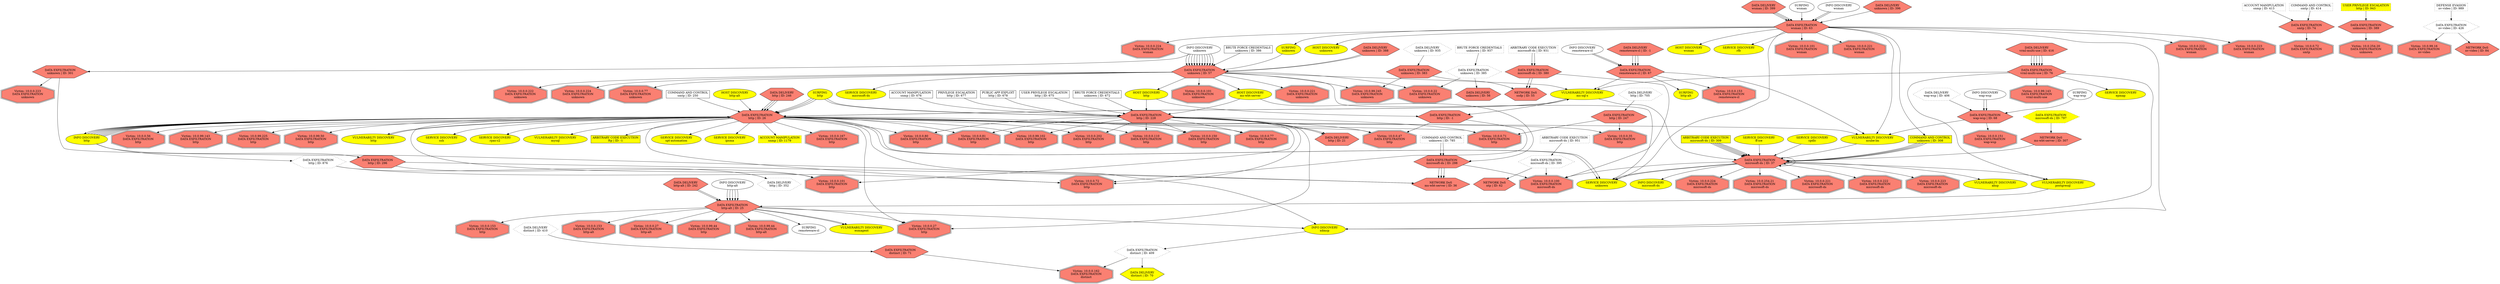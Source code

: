digraph "" {
	"DATA EXFILTRATION
microsoft-ds | ID: 298"	[fillcolor=salmon,
		shape=hexagon,
		style=filled,
		tooltip="\"GPL NETBIOS SMB-DS IPC$ share access\""];
	"Victim: 10.0.0.100
DATA EXFILTRATION
microsoft-ds"	[fillcolor=salmon,
		shape=doubleoctagon,
		style=filled];
	"DATA EXFILTRATION
microsoft-ds | ID: 298" -> "Victim: 10.0.0.100
DATA EXFILTRATION
microsoft-ds"	[key=0,
		data="{}"];
	"NETWORK DoS
ms-wbt-server | ID: 36"	[fillcolor=salmon,
		shape=hexagon,
		style=filled,
		tooltip="\"ET DOS Microsoft Remote Desktop (RDP) Syn then Reset 30 Second DoS Attempt\""];
	"DATA EXFILTRATION
microsoft-ds | ID: 298" -> "NETWORK DoS
ms-wbt-server | ID: 36"	[key=0,
		data="{'color': 'purple', 'fontcolor': '\"purple\"', 'label': '\"start_next: 04/11/17, 16:07:49\ngap: 4821sec\nend_prev: 04/11/17, 14:47:\
28\"'}"];
	"DATA EXFILTRATION
microsoft-ds | ID: 298" -> "NETWORK DoS
ms-wbt-server | ID: 36"	[key=1,
		data="{'color': 'turquoise', 'fontcolor': '\"turquoise\"', 'label': '\"start_next: 04/11/17, 15:07:53\ngap: 3648sec\nend_prev: 04/11/17, \
14:07:05\"'}"];
	"DATA EXFILTRATION
microsoft-ds | ID: 298" -> "NETWORK DoS
ms-wbt-server | ID: 36"	[key=2,
		data="{'color': 'turquoise', 'fontcolor': '\"turquoise\"', 'label': '\"start_next: 04/11/17, 21:15:46\ngap: 23081sec\nend_prev: 04/11/17, \
14:51:05\"'}"];
	"DATA EXFILTRATION
http | ID: 228"	[fillcolor=salmon,
		shape=hexagon,
		style=filled,
		tooltip="\"ET WEB_SPECIFIC_APPS PHP-CGI query string parameter vulnerability\""];
	"Victim: 10.0.0.101
DATA EXFILTRATION
http"	[fillcolor=salmon,
		shape=doubleoctagon,
		style=filled];
	"DATA EXFILTRATION
http | ID: 228" -> "Victim: 10.0.0.101
DATA EXFILTRATION
http"	[key=0,
		data="{}"];
	"Victim: 10.0.0.110
DATA EXFILTRATION
http"	[fillcolor=salmon,
		shape=doubleoctagon,
		style=filled];
	"DATA EXFILTRATION
http | ID: 228" -> "Victim: 10.0.0.110
DATA EXFILTRATION
http"	[key=0,
		data="{}"];
	"Victim: 10.0.0.150
DATA EXFILTRATION
http"	[fillcolor=salmon,
		shape=doubleoctagon,
		style=filled];
	"DATA EXFILTRATION
http | ID: 228" -> "Victim: 10.0.0.150
DATA EXFILTRATION
http"	[key=0,
		data="{}"];
	"Victim: 10.0.0.202
DATA EXFILTRATION
http"	[fillcolor=salmon,
		shape=doubleoctagon,
		style=filled];
	"DATA EXFILTRATION
http | ID: 228" -> "Victim: 10.0.0.202
DATA EXFILTRATION
http"	[key=0,
		data="{}"];
	"Victim: 10.0.0.27
DATA EXFILTRATION
http"	[fillcolor=salmon,
		shape=doubleoctagon,
		style=filled];
	"DATA EXFILTRATION
http | ID: 228" -> "Victim: 10.0.0.27
DATA EXFILTRATION
http"	[key=0,
		data="{}"];
	"Victim: 10.0.0.47
DATA EXFILTRATION
http"	[fillcolor=salmon,
		shape=doubleoctagon,
		style=filled];
	"DATA EXFILTRATION
http | ID: 228" -> "Victim: 10.0.0.47
DATA EXFILTRATION
http"	[key=0,
		data="{}"];
	"Victim: 10.0.0.71
DATA EXFILTRATION
http"	[fillcolor=salmon,
		shape=doubleoctagon,
		style=filled];
	"DATA EXFILTRATION
http | ID: 228" -> "Victim: 10.0.0.71
DATA EXFILTRATION
http"	[key=0,
		data="{}"];
	"Victim: 10.0.0.72
DATA EXFILTRATION
http"	[fillcolor=salmon,
		shape=doubleoctagon,
		style=filled];
	"DATA EXFILTRATION
http | ID: 228" -> "Victim: 10.0.0.72
DATA EXFILTRATION
http"	[key=0,
		data="{}"];
	"Victim: 10.0.0.77
DATA EXFILTRATION
http"	[fillcolor=salmon,
		shape=doubleoctagon,
		style=filled];
	"DATA EXFILTRATION
http | ID: 228" -> "Victim: 10.0.0.77
DATA EXFILTRATION
http"	[key=0,
		data="{}"];
	"Victim: 10.0.0.80
DATA EXFILTRATION
http"	[fillcolor=salmon,
		shape=doubleoctagon,
		style=filled];
	"DATA EXFILTRATION
http | ID: 228" -> "Victim: 10.0.0.80
DATA EXFILTRATION
http"	[key=0,
		data="{}"];
	"Victim: 10.0.0.81
DATA EXFILTRATION
http"	[fillcolor=salmon,
		shape=doubleoctagon,
		style=filled];
	"DATA EXFILTRATION
http | ID: 228" -> "Victim: 10.0.0.81
DATA EXFILTRATION
http"	[key=0,
		data="{}"];
	"Victim: 10.0.99.102
DATA EXFILTRATION
http"	[fillcolor=salmon,
		shape=doubleoctagon,
		style=filled];
	"DATA EXFILTRATION
http | ID: 228" -> "Victim: 10.0.99.102
DATA EXFILTRATION
http"	[key=0,
		data="{}"];
	"DATA DELIVERY
http | ID: 21"	[fillcolor=salmon,
		shape=hexagon,
		style=filled,
		tooltip="\"GPL WEB_SERVER perl post attempt\""];
	"DATA EXFILTRATION
http | ID: 228" -> "DATA DELIVERY
http | ID: 21"	[key=0,
		data="{'color': 'blue', 'fontcolor': '\"blue\"', 'label': '\"start_next: 04/11/17, 19:00:40\ngap: -1sec\nend_prev: 04/11/17, 19:00:41\"'}"];
	"DATA EXFILTRATION
http | ID: 228" -> "DATA DELIVERY
http | ID: 21"	[key=1,
		data="{'color': 'blue', 'fontcolor': '\"blue\"', 'label': '\"start_next: 04/11/17, 16:31:43\ngap: -5sec\nend_prev: 04/11/17, 16:31:48\"'}"];
	"DATA EXFILTRATION
microsoft-ds | ID: 37"	[fillcolor=salmon,
		shape=hexagon,
		style=filled,
		tooltip="\"GPL NETBIOS SMB-DS IPC$ unicode share access\""];
	"DATA EXFILTRATION
microsoft-ds | ID: 37" -> "DATA EXFILTRATION
microsoft-ds | ID: 37"	[key=0,
		data="{'color': 'blue', 'fontcolor': '\"blue\"', 'label': '\"start_next: 04/11/17, 17:11:37\ngap: 549sec\nend_prev: 04/11/17, 17:02:28\"'}"];
	"DATA EXFILTRATION
microsoft-ds | ID: 37" -> "DATA EXFILTRATION
microsoft-ds | ID: 37"	[key=1,
		data="{'color': 'blue', 'fontcolor': '\"blue\"', 'label': '\"start_next: 04/11/17, 17:29:54\ngap: 474sec\nend_prev: 04/11/17, 17:22:01\"'}"];
	"DATA EXFILTRATION
microsoft-ds | ID: 37" -> "Victim: 10.0.0.100
DATA EXFILTRATION
microsoft-ds"	[key=0,
		data="{}"];
	"Victim: 10.0.0.221
DATA EXFILTRATION
microsoft-ds"	[fillcolor=salmon,
		shape=doubleoctagon,
		style=filled];
	"DATA EXFILTRATION
microsoft-ds | ID: 37" -> "Victim: 10.0.0.221
DATA EXFILTRATION
microsoft-ds"	[key=0,
		data="{}"];
	"Victim: 10.0.0.222
DATA EXFILTRATION
microsoft-ds"	[fillcolor=salmon,
		shape=doubleoctagon,
		style=filled];
	"DATA EXFILTRATION
microsoft-ds | ID: 37" -> "Victim: 10.0.0.222
DATA EXFILTRATION
microsoft-ds"	[key=0,
		data="{}"];
	"Victim: 10.0.0.223
DATA EXFILTRATION
microsoft-ds"	[fillcolor=salmon,
		shape=doubleoctagon,
		style=filled];
	"DATA EXFILTRATION
microsoft-ds | ID: 37" -> "Victim: 10.0.0.223
DATA EXFILTRATION
microsoft-ds"	[key=0,
		data="{}"];
	"Victim: 10.0.0.224
DATA EXFILTRATION
microsoft-ds"	[fillcolor=salmon,
		shape=doubleoctagon,
		style=filled];
	"DATA EXFILTRATION
microsoft-ds | ID: 37" -> "Victim: 10.0.0.224
DATA EXFILTRATION
microsoft-ds"	[key=0,
		data="{}"];
	"Victim: 10.0.254.21
DATA EXFILTRATION
microsoft-ds"	[fillcolor=salmon,
		shape=doubleoctagon,
		style=filled];
	"DATA EXFILTRATION
microsoft-ds | ID: 37" -> "Victim: 10.0.254.21
DATA EXFILTRATION
microsoft-ds"	[key=0,
		data="{}"];
	"SERVICE DISCOVERY
unknown"	[fillcolor=yellow,
		shape=oval,
		style=filled,
		tooltip="\"ET SCAN Potential VNC Scan 5800-5820\""];
	"DATA EXFILTRATION
microsoft-ds | ID: 37" -> "SERVICE DISCOVERY
unknown"	[key=0,
		data="{'color': 'blue', 'fontcolor': '\"blue\"', 'label': '\"start_next: 04/11/17, 16:28:31\ngap: 55sec\nend_prev: 04/11/17, 16:27:37\"'}"];
	"DATA EXFILTRATION
microsoft-ds | ID: 37" -> "SERVICE DISCOVERY
unknown"	[key=1,
		data="{'color': 'blue', 'fontcolor': '\"blue\"', 'label': '\"start_next: 04/11/17, 18:10:11\ngap: 693sec\nend_prev: 04/11/17, 17:58:38\"'}"];
	"VULNERABILTY DISCOVERY
postgresql"	[fillcolor=yellow,
		shape=oval,
		style=filled,
		tooltip="\"ET POLICY Suspicious inbound to PostgreSQL port 5432\""];
	"DATA EXFILTRATION
microsoft-ds | ID: 37" -> "VULNERABILTY DISCOVERY
postgresql"	[key=0,
		data="{'color': 'blue', 'fontcolor': '\"blue\"', 'label': '\"start_next: 04/11/17, 14:11:07\ngap: 697sec\nend_prev: 04/11/17, 13:59:30\"'}"];
	"VULNERABILTY DISCOVERY
ahsp"	[fillcolor=yellow,
		shape=oval,
		style=filled,
		tooltip="\"ET POLICY Suspicious inbound to PostgreSQL port 5432
ET POLICY Suspicious inbound to MSSQL port 1433
ET POLICY Suspicious inbound \
to Oracle SQL port 1521
ET POLICY Suspicious inbound to mSQL port 4333\""];
	"DATA EXFILTRATION
microsoft-ds | ID: 37" -> "VULNERABILTY DISCOVERY
ahsp"	[key=0,
		data="{'color': 'blue', 'fontcolor': '\"blue\"', 'label': '\"start_next: 04/11/17, 16:08:22\ngap: -282sec\nend_prev: 04/11/17, 16:13:04\"'}"];
	"INFO DISCOVERY
microsoft-ds"	[fillcolor=yellow,
		shape=oval,
		style=filled,
		tooltip="\"ET ATTACK_RESPONSE Net User Command Response\""];
	"DATA EXFILTRATION
microsoft-ds | ID: 37" -> "INFO DISCOVERY
microsoft-ds"	[key=0,
		data="{'color': 'blue', 'fontcolor': '\"blue\"', 'label': '\"start_next: 04/11/17, 17:37:34\ngap: 459sec\nend_prev: 04/11/17, 17:29:54\"'}"];
	"DATA EXFILTRATION
http-alt | ID: 25"	[fillcolor=salmon,
		shape=hexagon,
		style=filled,
		tooltip="\"ET WEB_SPECIFIC_APPS PHP-CGI query string parameter vulnerability
ET WEB_SERVER Possible MySQL SQLi Attempt Information Schema \
Access\""];
	"DATA EXFILTRATION
http-alt | ID: 25" -> "Victim: 10.0.0.27
DATA EXFILTRATION
http"	[key=0,
		data="{}"];
	"Victim: 10.0.0.153
DATA EXFILTRATION
http"	[fillcolor=salmon,
		shape=doubleoctagon,
		style=filled];
	"DATA EXFILTRATION
http-alt | ID: 25" -> "Victim: 10.0.0.153
DATA EXFILTRATION
http"	[key=0,
		data="{}"];
	"Victim: 10.0.0.153
DATA EXFILTRATION
http-alt"	[fillcolor=salmon,
		shape=doubleoctagon,
		style=filled];
	"DATA EXFILTRATION
http-alt | ID: 25" -> "Victim: 10.0.0.153
DATA EXFILTRATION
http-alt"	[key=0,
		data="{}"];
	"Victim: 10.0.0.27
DATA EXFILTRATION
http-alt"	[fillcolor=salmon,
		shape=doubleoctagon,
		style=filled];
	"DATA EXFILTRATION
http-alt | ID: 25" -> "Victim: 10.0.0.27
DATA EXFILTRATION
http-alt"	[key=0,
		data="{}"];
	"Victim: 10.0.99.44
DATA EXFILTRATION
http"	[fillcolor=salmon,
		shape=doubleoctagon,
		style=filled];
	"DATA EXFILTRATION
http-alt | ID: 25" -> "Victim: 10.0.99.44
DATA EXFILTRATION
http"	[key=0,
		data="{}"];
	"Victim: 10.0.99.44
DATA EXFILTRATION
http-alt"	[fillcolor=salmon,
		shape=doubleoctagon,
		style=filled];
	"DATA EXFILTRATION
http-alt | ID: 25" -> "Victim: 10.0.99.44
DATA EXFILTRATION
http-alt"	[key=0,
		data="{}"];
	"INFO DISCOVERY
xdmcp"	[fillcolor=yellow,
		shape=oval,
		style=filled,
		tooltip="\"GPL RPC xdmcp info query\""];
	"DATA EXFILTRATION
http-alt | ID: 25" -> "INFO DISCOVERY
xdmcp"	[key=0,
		data="{'color': 'blue', 'label': '<font color=\"blue\"> start_next: 04/11/17, 18:00:58<br/>gap: 13810sec<br/>end_prev: 04/11/17, 14:10:49</\
font><br/><font color=\"blue\"><b>Attacker: 10.0.254.31</b></font>'}"];
	"SURFING
remoteware-cl"	[shape=oval,
		tooltip="\"ET WEB_SERVER WEB-PHP phpinfo access\""];
	"DATA EXFILTRATION
http-alt | ID: 25" -> "SURFING
remoteware-cl"	[key=0,
		data="{'color': 'purple', 'fontcolor': '\"purple\"', 'label': '\"start_next: 04/11/17, 20:48:10\ngap: 403sec\nend_prev: 04/11/17, 20:41:26\"'}"];
	"VULNERABILTY DISCOVERY
esmagent"	[fillcolor=yellow,
		shape=oval,
		style=filled,
		tooltip="\"ET SCAN Nikto Web App Scan in Progress\""];
	"DATA EXFILTRATION
http-alt | ID: 25" -> "VULNERABILTY DISCOVERY
esmagent"	[key=0,
		data="{'color': 'purple', 'fontcolor': '\"purple\"', 'label': '\"start_next: 04/11/17, 14:10:38\ngap: 153sec\nend_prev: 04/11/17, 14:08:04\"'}"];
	"DATA EXFILTRATION
http-alt | ID: 25" -> "VULNERABILTY DISCOVERY
esmagent"	[key=1,
		data="{'color': 'purple', 'fontcolor': '\"purple\"', 'label': '\"start_next: 04/11/17, 17:47:43\ngap: 573sec\nend_prev: 04/11/17, 17:38:09\"'}"];
	"DATA EXFILTRATION
microsoft-ds | ID: 380"	[fillcolor=salmon,
		shape=hexagon,
		style=filled,
		tooltip="\"GPL NETBIOS SMB-DS IPC$ unicode share access
ET WEB_SPECIFIC_APPS PHP-CGI query string parameter vulnerability\""];
	"DATA EXFILTRATION
microsoft-ds | ID: 380" -> "Victim: 10.0.0.100
DATA EXFILTRATION
microsoft-ds"	[key=0,
		data="{}"];
	"NETWORK DoS
ssdp | ID: 55"	[fillcolor=salmon,
		shape=hexagon,
		style=filled,
		tooltip="\"ET DOS Possible SSDP Amplification Scan in Progress\""];
	"DATA EXFILTRATION
microsoft-ds | ID: 380" -> "NETWORK DoS
ssdp | ID: 55"	[key=0,
		data="{'color': 'blue', 'fontcolor': '\"blue\"', 'label': '\"start_next: 04/11/17, 14:33:06\ngap: -169sec\nend_prev: 04/11/17, 14:35:55\"'}"];
	"DATA EXFILTRATION
microsoft-ds | ID: 380" -> "NETWORK DoS
ssdp | ID: 55"	[key=1,
		data="{'color': 'blue', 'fontcolor': '\"blue\"', 'label': '\"start_next: 04/11/17, 16:52:26\ngap: -167sec\nend_prev: 04/11/17, 16:55:13\"'}"];
	"DATA EXFILTRATION
wsman | ID: 63"	[fillcolor=salmon,
		shape=hexagon,
		style=filled,
		tooltip="\"ET WEB_SPECIFIC_APPS PHP-CGI query string parameter vulnerability\""];
	"Victim: 10.0.0.101
DATA EXFILTRATION
wsman"	[fillcolor=salmon,
		shape=doubleoctagon,
		style=filled];
	"DATA EXFILTRATION
wsman | ID: 63" -> "Victim: 10.0.0.101
DATA EXFILTRATION
wsman"	[key=0,
		data="{}"];
	"Victim: 10.0.0.221
DATA EXFILTRATION
wsman"	[fillcolor=salmon,
		shape=doubleoctagon,
		style=filled];
	"DATA EXFILTRATION
wsman | ID: 63" -> "Victim: 10.0.0.221
DATA EXFILTRATION
wsman"	[key=0,
		data="{}"];
	"Victim: 10.0.0.222
DATA EXFILTRATION
wsman"	[fillcolor=salmon,
		shape=doubleoctagon,
		style=filled];
	"DATA EXFILTRATION
wsman | ID: 63" -> "Victim: 10.0.0.222
DATA EXFILTRATION
wsman"	[key=0,
		data="{}"];
	"Victim: 10.0.0.223
DATA EXFILTRATION
wsman"	[fillcolor=salmon,
		shape=doubleoctagon,
		style=filled];
	"DATA EXFILTRATION
wsman | ID: 63" -> "Victim: 10.0.0.223
DATA EXFILTRATION
wsman"	[key=0,
		data="{}"];
	"Victim: 10.0.0.224
DATA EXFILTRATION
wsman"	[fillcolor=salmon,
		shape=doubleoctagon,
		style=filled];
	"DATA EXFILTRATION
wsman | ID: 63" -> "Victim: 10.0.0.224
DATA EXFILTRATION
wsman"	[key=0,
		data="{}"];
	"VULNERABILTY DISCOVERY
ncube-lm"	[fillcolor=yellow,
		shape=oval,
		style=filled,
		tooltip="\"ET POLICY Suspicious inbound to mySQL port 3306
ET POLICY Suspicious inbound to mSQL port 4333
ET POLICY Suspicious inbound to \
MSSQL port 1433
ET POLICY Suspicious inbound to Oracle SQL port 1521
ET SCAN Nessus User Agent
ET POLICY Suspicious inbound to PostgreSQL \
port 5432\""];
	"DATA EXFILTRATION
wsman | ID: 63" -> "VULNERABILTY DISCOVERY
ncube-lm"	[key=0,
		data="{'color': 'blue', 'fontcolor': '\"blue\"', 'label': '\"start_next: 04/11/17, 16:25:53\ngap: 8339sec\nend_prev: 04/11/17, 14:06:54\"'}"];
	"DATA EXFILTRATION
wsman | ID: 63" -> "SERVICE DISCOVERY
unknown"	[key=0,
		data="{'color': 'purple', 'fontcolor': '\"purple\"', 'label': '\"start_next: 04/11/17, 18:05:45\ngap: 468sec\nend_prev: 04/11/17, 17:57:56\"'}"];
	"COMMAND AND CONTROL
unknown | ID: 308"	[fillcolor=yellow,
		shape=box,
		style=filled,
		tooltip="\"ET POLICY RDP connection confirm\""];
	"DATA EXFILTRATION
wsman | ID: 63" -> "COMMAND AND CONTROL
unknown | ID: 308"	[key=0,
		data="{'color': 'blue', 'fontcolor': '\"blue\"', 'label': '\"start_next: 04/11/17, 16:34:25\ngap: 8866sec\nend_prev: 04/11/17, 14:06:38\"'}"];
	"DATA EXFILTRATION
wsman | ID: 63" -> "INFO DISCOVERY
xdmcp"	[key=0,
		data="{'color': 'blue', 'label': '<font color=\"blue\"> start_next: 04/11/17, 18:05:15<br/>gap: 5399sec<br/>end_prev: 04/11/17, 16:35:16</\
font><br/><font color=\"blue\"><b>Attacker: 10.0.254.31</b></font>'}"];
	"HOST DISCOVERY
unknown"	[fillcolor=yellow,
		shape=oval,
		style=filled,
		tooltip="\"ET SCAN Possible Nmap User-Agent Observed
ET SCAN Nmap Scripting Engine User-Agent Detected (Nmap Scripting Engine)\""];
	"DATA EXFILTRATION
wsman | ID: 63" -> "HOST DISCOVERY
unknown"	[key=0,
		data="{'color': 'purple', 'fontcolor': '\"purple\"', 'label': '\"start_next: 04/11/17, 14:15:45\ngap: 506sec\nend_prev: 04/11/17, 14:07:19\"'}"];
	"HOST DISCOVERY
wsman"	[fillcolor=yellow,
		shape=oval,
		style=filled,
		tooltip="\"ET SCAN Possible Nmap User-Agent Observed
ET SCAN Nmap Scripting Engine User-Agent Detected (Nmap Scripting Engine)\""];
	"DATA EXFILTRATION
wsman | ID: 63" -> "HOST DISCOVERY
wsman"	[key=0,
		data="{'color': 'blue', 'fontcolor': '\"blue\"', 'label': '\"start_next: 04/11/17, 16:36:53\ngap: -9sec\nend_prev: 04/11/17, 16:37:02\"'}"];
	"SERVICE DISCOVERY
rfb"	[fillcolor=yellow,
		shape=oval,
		style=filled,
		tooltip="\"ET SCAN Potential VNC Scan 5900-5920\""];
	"DATA EXFILTRATION
wsman | ID: 63" -> "SERVICE DISCOVERY
rfb"	[key=0,
		data="{'color': 'blue', 'fontcolor': '\"blue\"', 'label': '\"start_next: 04/11/17, 16:22:36\ngap: 8154sec\nend_prev: 04/11/17, 14:06:42\"'}"];
	"SURFING
unknown"	[fillcolor=yellow,
		shape=oval,
		style=filled,
		tooltip="\"ET WEB_SERVER WEB-PHP phpinfo access\""];
	"DATA EXFILTRATION
wsman | ID: 63" -> "SURFING
unknown"	[key=0,
		data="{'color': 'purple', 'fontcolor': '\"purple\"', 'label': '\"start_next: 04/11/17, 14:15:48\ngap: 509sec\nend_prev: 04/11/17, 14:07:20\"'}"];
	"DATA EXFILTRATION
http | ID: 26"	[fillcolor=salmon,
		shape=hexagon,
		style=filled,
		tooltip="\"ET WEB_SPECIFIC_APPS PHP-CGI query string parameter vulnerability\""];
	"DATA EXFILTRATION
http | ID: 26" -> "Victim: 10.0.0.101
DATA EXFILTRATION
http"	[key=0,
		data="{}"];
	"DATA EXFILTRATION
http | ID: 26" -> "Victim: 10.0.0.110
DATA EXFILTRATION
http"	[key=0,
		data="{}"];
	"DATA EXFILTRATION
http | ID: 26" -> "Victim: 10.0.0.150
DATA EXFILTRATION
http"	[key=0,
		data="{}"];
	"Victim: 10.0.0.167
DATA EXFILTRATION
http"	[fillcolor=salmon,
		shape=doubleoctagon,
		style=filled];
	"DATA EXFILTRATION
http | ID: 26" -> "Victim: 10.0.0.167
DATA EXFILTRATION
http"	[key=0,
		data="{}"];
	"DATA EXFILTRATION
http | ID: 26" -> "Victim: 10.0.0.202
DATA EXFILTRATION
http"	[key=0,
		data="{}"];
	"DATA EXFILTRATION
http | ID: 26" -> "Victim: 10.0.0.27
DATA EXFILTRATION
http"	[key=0,
		data="{}"];
	"Victim: 10.0.0.35
DATA EXFILTRATION
http"	[fillcolor=salmon,
		shape=doubleoctagon,
		style=filled];
	"DATA EXFILTRATION
http | ID: 26" -> "Victim: 10.0.0.35
DATA EXFILTRATION
http"	[key=0,
		data="{}"];
	"DATA EXFILTRATION
http | ID: 26" -> "Victim: 10.0.0.47
DATA EXFILTRATION
http"	[key=0,
		data="{}"];
	"Victim: 10.0.0.56
DATA EXFILTRATION
http"	[fillcolor=salmon,
		shape=doubleoctagon,
		style=filled];
	"DATA EXFILTRATION
http | ID: 26" -> "Victim: 10.0.0.56
DATA EXFILTRATION
http"	[key=0,
		data="{}"];
	"DATA EXFILTRATION
http | ID: 26" -> "Victim: 10.0.0.71
DATA EXFILTRATION
http"	[key=0,
		data="{}"];
	"DATA EXFILTRATION
http | ID: 26" -> "Victim: 10.0.0.72
DATA EXFILTRATION
http"	[key=0,
		data="{}"];
	"DATA EXFILTRATION
http | ID: 26" -> "Victim: 10.0.0.77
DATA EXFILTRATION
http"	[key=0,
		data="{}"];
	"DATA EXFILTRATION
http | ID: 26" -> "Victim: 10.0.0.80
DATA EXFILTRATION
http"	[key=0,
		data="{}"];
	"DATA EXFILTRATION
http | ID: 26" -> "Victim: 10.0.0.81
DATA EXFILTRATION
http"	[key=0,
		data="{}"];
	"DATA EXFILTRATION
http | ID: 26" -> "Victim: 10.0.99.102
DATA EXFILTRATION
http"	[key=0,
		data="{}"];
	"Victim: 10.0.99.143
DATA EXFILTRATION
http"	[fillcolor=salmon,
		shape=doubleoctagon,
		style=filled];
	"DATA EXFILTRATION
http | ID: 26" -> "Victim: 10.0.99.143
DATA EXFILTRATION
http"	[key=0,
		data="{}"];
	"Victim: 10.0.99.225
DATA EXFILTRATION
http"	[fillcolor=salmon,
		shape=doubleoctagon,
		style=filled];
	"DATA EXFILTRATION
http | ID: 26" -> "Victim: 10.0.99.225
DATA EXFILTRATION
http"	[key=0,
		data="{}"];
	"Victim: 10.0.99.50
DATA EXFILTRATION
http"	[fillcolor=salmon,
		shape=doubleoctagon,
		style=filled];
	"DATA EXFILTRATION
http | ID: 26" -> "Victim: 10.0.99.50
DATA EXFILTRATION
http"	[key=0,
		data="{}"];
	"DATA EXFILTRATION
http | ID: 26" -> "VULNERABILTY DISCOVERY
ncube-lm"	[key=0,
		data="{'color': 'purple', 'fontcolor': '\"purple\"', 'label': '\"start_next: 04/11/17, 14:01:07\ngap: 23sec\nend_prev: 04/11/17, 14:00:44\"'}"];
	"DATA EXFILTRATION
http | ID: 26" -> "SERVICE DISCOVERY
unknown"	[key=0,
		data="{'color': 'blue', 'fontcolor': '\"blue\"', 'label': '\"start_next: 04/11/17, 16:26:40\ngap: 8500sec\nend_prev: 04/11/17, 14:05:00\"'}"];
	"DATA EXFILTRATION
http | ID: 26" -> "SERVICE DISCOVERY
unknown"	[key=1,
		data="{'color': 'blue', 'fontcolor': '\"blue\"', 'label': '\"start_next: 04/11/17, 17:57:43\ngap: 5073sec\nend_prev: 04/11/17, 16:33:11\"'}"];
	"DATA EXFILTRATION
http | ID: 26" -> "INFO DISCOVERY
xdmcp"	[key=0,
		data="{'color': 'blue', 'fontcolor': '\"blue\"', 'label': '<font color=\"blue\"> start_next: 04/11/17, 18:03:14<br/>gap: 5364sec<br/>end_prev: \
04/11/17, 16:33:50</font><br/><font color=\"blue\"><b>Attacker: 10.0.254.31</b></font>'}"];
	"VULNERABILTY DISCOVERY
ms-sql-s"	[fillcolor=yellow,
		shape=oval,
		style=filled,
		tooltip="\"ET POLICY Suspicious inbound to MSSQL port 1433
ET POLICY Suspicious inbound to mySQL port 3306
ET POLICY Suspicious inbound to \
Oracle SQL port 1521
ET POLICY Suspicious inbound to mSQL port 4333\""];
	"DATA EXFILTRATION
http | ID: 26" -> "VULNERABILTY DISCOVERY
ms-sql-s"	[key=0,
		data="{'color': 'blue', 'fontcolor': '\"blue\"', 'label': '\"start_next: 04/11/17, 16:27:25\ngap: 8574sec\nend_prev: 04/11/17, 14:04:31\"'}"];
	"INFO DISCOVERY
http"	[fillcolor=yellow,
		shape=oval,
		style=filled,
		tooltip="\"GPL WEB_SERVER mod_gzip_status access\""];
	"DATA EXFILTRATION
http | ID: 26" -> "INFO DISCOVERY
http"	[key=0,
		data="{'color': 'blue', 'fontcolor': '\"blue\"', 'label': '\"start_next: 04/11/17, 18:04:44\ngap: 13956sec\nend_prev: 04/11/17, 14:12:08\"'}"];
	"VULNERABILTY DISCOVERY
http"	[fillcolor=yellow,
		shape=oval,
		style=filled,
		tooltip="\"ET SCAN Nikto Web App Scan in Progress\""];
	"DATA EXFILTRATION
http | ID: 26" -> "VULNERABILTY DISCOVERY
http"	[key=0,
		data="{'color': 'blue', 'fontcolor': '\"blue\"', 'label': '<font color=\"blue\"> start_next: 04/11/17, 16:29:03<br/>gap: 8644sec<br/>end_prev: \
04/11/17, 14:04:59</font><br/><font color=\"blue\"><b>Attacker: 10.0.254.31</b></font>'}"];
	"SERVICE DISCOVERY
ssh"	[fillcolor=yellow,
		shape=oval,
		style=filled,
		tooltip="\"ET SCAN Potential SSH Scan
ET SCAN Potential VNC Scan 5900-5920\""];
	"DATA EXFILTRATION
http | ID: 26" -> "SERVICE DISCOVERY
ssh"	[key=0,
		data="{'color': 'blue', 'fontcolor': '\"blue\"', 'label': '\"start_next: 04/11/17, 18:56:34\ngap: 3104sec\nend_prev: 04/11/17, 18:04:50\"'}"];
	"SERVICE DISCOVERY
rpas-c2"	[fillcolor=yellow,
		shape=oval,
		style=filled,
		tooltip="\"ET SCAN Potential VNC Scan 5900-5920\""];
	"DATA EXFILTRATION
http | ID: 26" -> "SERVICE DISCOVERY
rpas-c2"	[key=0,
		data="{'color': 'blue', 'label': '<font color=\"blue\"> start_next: 04/11/17, 18:57:32<br/>gap: 3266sec<br/>end_prev: 04/11/17, 18:03:06</\
font><br/><font color=\"blue\"><b>Attacker: 10.0.254.31</b></font>'}"];
	"VULNERABILTY DISCOVERY
mysql"	[fillcolor=yellow,
		shape=oval,
		style=filled,
		tooltip="\"ET POLICY Suspicious inbound to MSSQL port 1433
ET POLICY Suspicious inbound to mySQL port 3306
ET POLICY Suspicious inbound to \
Oracle SQL port 1521
ET POLICY Suspicious inbound to PostgreSQL port 5432\""];
	"DATA EXFILTRATION
http | ID: 26" -> "VULNERABILTY DISCOVERY
mysql"	[key=0,
		data="{'color': 'purple', 'fontcolor': '\"purple\"', 'label': '\"start_next: 04/11/17, 16:39:57\ngap: 2731sec\nend_prev: 04/11/17, 15:54:\
26\"'}"];
	"ARBITRARY CODE EXECUTION
ftp | ID: -1"	[fillcolor=yellow,
		shape=box,
		style=filled,
		tooltip="\"ET EXPLOIT Possible Pure-FTPd CVE-2014-6271 attempt\""];
	"DATA EXFILTRATION
http | ID: 26" -> "ARBITRARY CODE EXECUTION
ftp | ID: -1"	[key=0,
		data="{'color': 'blue', 'fontcolor': '\"blue\"', 'label': '\"start_next: 04/11/17, 16:34:47\ngap: 27sec\nend_prev: 04/11/17, 16:34:19\"'}"];
	"SERVICE DISCOVERY
spt-automation"	[fillcolor=yellow,
		shape=oval,
		style=filled,
		tooltip="\"ET SCAN Potential VNC Scan 5800-5820\""];
	"DATA EXFILTRATION
http | ID: 26" -> "SERVICE DISCOVERY
spt-automation"	[key=0,
		data="{'color': 'blue', 'fontcolor': '\"blue\"', 'label': '\"start_next: 04/11/17, 16:29:32\ngap: 8632sec\nend_prev: 04/11/17, 14:05:39\"'}"];
	"SERVICE DISCOVERY
ipsma"	[fillcolor=yellow,
		shape=oval,
		style=filled,
		tooltip="\"ET SCAN Potential VNC Scan 5800-5820
ET SCAN Potential VNC Scan 5900-5920\""];
	"DATA EXFILTRATION
http | ID: 26" -> "SERVICE DISCOVERY
ipsma"	[key=0,
		data="{'color': 'blue', 'label': '<font color=\"blue\"> start_next: 04/11/17, 18:02:40<br/>gap: 4592sec<br/>end_prev: 04/11/17, 16:46:08</\
font><br/><font color=\"blue\"><b>Attacker: 10.0.254.31</b></font>'}"];
	"ACCOUNT MANIPULATION
snmp | ID: 1179"	[fillcolor=yellow,
		shape=box,
		style="dotted,filled",
		tooltip="\"GPL SNMP public access udp\""];
	"DATA EXFILTRATION
http | ID: 26" -> "ACCOUNT MANIPULATION
snmp | ID: 1179"	[key=0,
		data="{'color': 'blue', 'label': '<font color=\"blue\"> start_next: 04/11/17, 20:55:40<br/>gap: 10260sec<br/>end_prev: 04/11/17, 18:04:40</\
font><br/><font color=\"blue\"><b>Attacker: 10.0.254.31</b></font>'}"];
	"DATA EXFILTRATION
http | ID: -1"	[fillcolor=salmon,
		shape=hexagon,
		style=filled,
		tooltip="\"ET WEB_SERVER Tilde in URI - potential .inc source disclosure vulnerability
ET WEB_SERVER Tilde in URI - potential .php~ source \
disclosure vulnerability
ET INFO WinHttp AutoProxy Request wpad.dat Possible BadTunnel\""];
	"DATA EXFILTRATION
http | ID: -1" -> "Victim: 10.0.0.47
DATA EXFILTRATION
http"	[key=0,
		data="{}"];
	"DATA EXFILTRATION
http | ID: -1" -> "Victim: 10.0.0.72
DATA EXFILTRATION
http"	[key=0,
		data="{}"];
	"DATA EXFILTRATION
distinct | ID: 409"	[fillcolor=salmon,
		shape=hexagon,
		style=dotted,
		tooltip="\"ET WEB_SPECIFIC_APPS PHP-CGI query string parameter vulnerability\""];
	"Victim: 10.0.0.162
DATA EXFILTRATION
distinct"	[fillcolor=salmon,
		shape=doubleoctagon,
		style=filled];
	"DATA EXFILTRATION
distinct | ID: 409" -> "Victim: 10.0.0.162
DATA EXFILTRATION
distinct"	[key=0,
		data="{}"];
	"DATA DELIVERY
distinct | ID: 70"	[fillcolor=yellow,
		shape=hexagon,
		style=filled,
		tooltip="\"ET WEB_SERVER PHP Possible php Remote File Inclusion Attempt
ET WEB_SERVER PHP tags in HTTP POST\""];
	"DATA EXFILTRATION
distinct | ID: 409" -> "DATA DELIVERY
distinct | ID: 70"	[key=0,
		data="{'color': 'blue', 'fontcolor': '\"blue\"', 'label': '\"start_next: 04/11/17, 14:05:20\ngap: 0sec\nend_prev: 04/11/17, 14:05:20\"'}"];
	"DATA EXFILTRATION
microsoft-ds | ID: 395"	[fillcolor=salmon,
		shape=hexagon,
		style=dotted,
		tooltip="\"GPL NETBIOS SMB-DS IPC$ unicode share access
ET WEB_SPECIFIC_APPS PHP-CGI query string parameter vulnerability\""];
	"DATA EXFILTRATION
microsoft-ds | ID: 395" -> "Victim: 10.0.0.100
DATA EXFILTRATION
microsoft-ds"	[key=0,
		data="{}"];
	"NETWORK DoS
ntp | ID: 62"	[fillcolor=salmon,
		shape=hexagon,
		style=filled,
		tooltip="\"ET DOS Microsoft Remote Desktop (RDP) Syn then Reset 30 Second DoS Attempt
ET DOS Possible NTP DDoS Inbound Frequent Un-Authed \
MON_LIST Requests IMPL 0x03\""];
	"DATA EXFILTRATION
microsoft-ds | ID: 395" -> "NETWORK DoS
ntp | ID: 62"	[key=0,
		data="{'color': 'blue', 'fontcolor': '\"blue\"', 'label': '\"start_next: 04/11/17, 18:34:10\ngap: -122sec\nend_prev: 04/11/17, 18:36:12\"'}"];
	"DATA EXFILTRATION
http | ID: 296"	[fillcolor=salmon,
		shape=hexagon,
		style=filled,
		tooltip="\"ET WEB_SPECIFIC_APPS PHP-CGI query string parameter vulnerability\""];
	"DATA EXFILTRATION
http | ID: 296" -> "Victim: 10.0.0.101
DATA EXFILTRATION
http"	[key=0,
		data="{}"];
	"DATA EXFILTRATION
http | ID: 296" -> "NETWORK DoS
ms-wbt-server | ID: 36"	[key=0,
		data="{'color': 'brown', 'fontcolor': '\"brown\"', 'label': '\"start_next: 04/11/17, 15:36:41\ngap: 893sec\nend_prev: 04/11/17, 15:21:48\"'}"];
	"DATA EXFILTRATION
http | ID: 876"	[fillcolor=salmon,
		shape=hexagon,
		style=dotted,
		tooltip="\"ET WEB_SPECIFIC_APPS PHP-CGI query string parameter vulnerability
ET WEB_SERVER DD-WRT Information Disclosure Attempt
ET CURRENT_\
EVENTS Possible TLS HeartBleed Unencrypted Request Method 3 (Inbound to Common SSL Port)
ET INFO WinHttp AutoProxy Request wpad.dat \
Possible BadTunnel\""];
	"DATA EXFILTRATION
http | ID: 876" -> "Victim: 10.0.0.72
DATA EXFILTRATION
http"	[key=0,
		data="{}"];
	"DATA DELIVERY
http | ID: 352"	[fillcolor=salmon,
		shape=hexagon,
		style=dotted,
		tooltip="\"ET WEB_SERVER PHP Possible php Remote File Inclusion Attempt
ET WEB_SERVER PHP tags in HTTP POST
GPL WEB_SERVER perl post attempt
\
ET WEB_SERVER PHP Possible file Remote File Inclusion Attempt\""];
	"DATA EXFILTRATION
http | ID: 876" -> "DATA DELIVERY
http | ID: 352"	[key=0,
		data="{'color': 'darkgreen', 'fontcolor': '\"darkgreen\"', 'label': '\"start_next: 04/11/17, 22:10:48\ngap: -45sec\nend_prev: 04/11/17, 22:\
11:33\"'}"];
	"DATA EXFILTRATION
unknown | ID: 57"	[fillcolor=salmon,
		shape=hexagon,
		style=filled,
		tooltip="\"ET WEB_SPECIFIC_APPS PHP-CGI query string parameter vulnerability\""];
	"Victim: 10.0.0.101
DATA EXFILTRATION
unknown"	[fillcolor=salmon,
		shape=doubleoctagon,
		style=filled];
	"DATA EXFILTRATION
unknown | ID: 57" -> "Victim: 10.0.0.101
DATA EXFILTRATION
unknown"	[key=0,
		data="{}"];
	"Victim: 10.0.0.22
DATA EXFILTRATION
unknown"	[fillcolor=salmon,
		shape=doubleoctagon,
		style=filled];
	"DATA EXFILTRATION
unknown | ID: 57" -> "Victim: 10.0.0.22
DATA EXFILTRATION
unknown"	[key=0,
		data="{}"];
	"Victim: 10.0.0.221
DATA EXFILTRATION
unknown"	[fillcolor=salmon,
		shape=doubleoctagon,
		style=filled];
	"DATA EXFILTRATION
unknown | ID: 57" -> "Victim: 10.0.0.221
DATA EXFILTRATION
unknown"	[key=0,
		data="{}"];
	"Victim: 10.0.0.222
DATA EXFILTRATION
unknown"	[fillcolor=salmon,
		shape=doubleoctagon,
		style=filled];
	"DATA EXFILTRATION
unknown | ID: 57" -> "Victim: 10.0.0.222
DATA EXFILTRATION
unknown"	[key=0,
		data="{}"];
	"Victim: 10.0.0.224
DATA EXFILTRATION
unknown"	[fillcolor=salmon,
		shape=doubleoctagon,
		style=filled];
	"DATA EXFILTRATION
unknown | ID: 57" -> "Victim: 10.0.0.224
DATA EXFILTRATION
unknown"	[key=0,
		data="{}"];
	"Victim: 10.0.0.77
DATA EXFILTRATION
unknown"	[fillcolor=salmon,
		shape=doubleoctagon,
		style=filled];
	"DATA EXFILTRATION
unknown | ID: 57" -> "Victim: 10.0.0.77
DATA EXFILTRATION
unknown"	[key=0,
		data="{}"];
	"Victim: 10.0.99.245
DATA EXFILTRATION
unknown"	[fillcolor=salmon,
		shape=doubleoctagon,
		style=filled];
	"DATA EXFILTRATION
unknown | ID: 57" -> "Victim: 10.0.99.245
DATA EXFILTRATION
unknown"	[key=0,
		data="{}"];
	"HOST DISCOVERY
ms-wbt-server"	[fillcolor=yellow,
		shape=oval,
		style=filled,
		tooltip="\"ET SCAN Behavioral Unusually fast Terminal Server Traffic Potential Scan or Infection (Inbound)\""];
	"DATA EXFILTRATION
unknown | ID: 57" -> "HOST DISCOVERY
ms-wbt-server"	[key=0,
		data="{'color': 'blue', 'fontcolor': '\"blue\"', 'label': '\"start_next: 04/11/17, 16:27:35\ngap: 8584sec\nend_prev: 04/11/17, 14:04:32\"'}"];
	"DATA EXFILTRATION
unknown | ID: 57" -> "SERVICE DISCOVERY
unknown"	[key=0,
		data="{'color': 'blue', 'fontcolor': '\"blue\"', 'label': '\"start_next: 04/11/17, 18:01:40\ngap: 4202sec\nend_prev: 04/11/17, 16:51:38\"'}"];
	"DATA EXFILTRATION
unknown | ID: 57" -> "VULNERABILTY DISCOVERY
ms-sql-s"	[key=0,
		data="{'color': 'blue', 'label': '<font color=\"blue\"> start_next: 04/11/17, 18:58:13<br/>gap: 3157sec<br/>end_prev: 04/11/17, 18:05:36</\
font><br/><font color=\"blue\"><b>Attacker: 10.0.254.31</b></font>'}"];
	"HOST DISCOVERY
http"	[fillcolor=yellow,
		shape=oval,
		style=filled,
		tooltip="\"ET SCAN Possible Nmap User-Agent Observed
ET SCAN Nmap Scripting Engine User-Agent Detected (Nmap Scripting Engine)\""];
	"DATA EXFILTRATION
unknown | ID: 57" -> "HOST DISCOVERY
http"	[key=0,
		data="{'color': 'purple', 'fontcolor': '\"purple\"', 'label': '\"start_next: 04/11/17, 15:53:10\ngap: 5812sec\nend_prev: 04/11/17, 14:16:\
18\"'}"];
	"SERVICE DISCOVERY
microsoft-ds"	[fillcolor=yellow,
		shape=oval,
		style=filled,
		tooltip="\"ET SCAN Behavioral Unusual Port 135 traffic Potential Scan or Infection
ET SCAN Potential VNC Scan 5800-5820
ET SCAN Behavioral \
Unusual Port 445 traffic Potential Scan or Infection\""];
	"DATA EXFILTRATION
unknown | ID: 57" -> "SERVICE DISCOVERY
microsoft-ds"	[key=0,
		data="{'color': 'blue', 'fontcolor': '\"blue\"', 'label': '\"start_next: 04/11/17, 18:02:08\ngap: 4178sec\nend_prev: 04/11/17, 16:52:31\"'}"];
	"DATA EXFILTRATION
unknown | ID: 301"	[fillcolor=salmon,
		shape=hexagon,
		style=filled,
		tooltip="\"ET WEB_SPECIFIC_APPS PHP-CGI query string parameter vulnerability\""];
	"Victim: 10.0.0.223
DATA EXFILTRATION
unknown"	[fillcolor=salmon,
		shape=doubleoctagon,
		style=filled];
	"DATA EXFILTRATION
unknown | ID: 301" -> "Victim: 10.0.0.223
DATA EXFILTRATION
unknown"	[key=0,
		data="{}"];
	"DATA EXFILTRATION
unknown | ID: 301" -> "NETWORK DoS
ms-wbt-server | ID: 36"	[key=0,
		data="{'color': 'blue', 'fontcolor': '\"blue\"', 'label': '\"start_next: 04/11/17, 18:01:49\ngap: 4202sec\nend_prev: 04/11/17, 16:51:47\"'}"];
	"DATA EXFILTRATION
wap-wsp | ID: 68"	[fillcolor=salmon,
		shape=hexagon,
		style=filled,
		tooltip="\"ET WEB_SPECIFIC_APPS PHP-CGI query string parameter vulnerability\""];
	"Victim: 10.0.0.151
DATA EXFILTRATION
wap-wsp"	[fillcolor=salmon,
		shape=doubleoctagon,
		style=filled];
	"DATA EXFILTRATION
wap-wsp | ID: 68" -> "Victim: 10.0.0.151
DATA EXFILTRATION
wap-wsp"	[key=0,
		data="{}"];
	"DATA EXFILTRATION
wap-wsp | ID: 68" -> "VULNERABILTY DISCOVERY
ncube-lm"	[key=0,
		data="{'color': 'blue', 'label': '<font color=\"blue\"> start_next: 04/11/17, 16:28:37<br/>gap: 8677sec<br/>end_prev: 04/11/17, 14:03:59</\
font><br/><font color=\"blue\"><b>Attacker: 10.0.254.31</b></font>'}"];
	"DATA EXFILTRATION
remoteware-cl | ID: 67"	[fillcolor=salmon,
		shape=hexagon,
		style=filled,
		tooltip="\"ET WEB_SPECIFIC_APPS PHP-CGI query string parameter vulnerability\""];
	"Victim: 10.0.0.153
DATA EXFILTRATION
remoteware-cl"	[fillcolor=salmon,
		shape=doubleoctagon,
		style=filled];
	"DATA EXFILTRATION
remoteware-cl | ID: 67" -> "Victim: 10.0.0.153
DATA EXFILTRATION
remoteware-cl"	[key=0,
		data="{}"];
	"DATA EXFILTRATION
remoteware-cl | ID: 67" -> "VULNERABILTY DISCOVERY
ncube-lm"	[key=0,
		data="{'color': 'blue', 'label': '<font color=\"blue\"> start_next: 04/11/17, 16:30:33<br/>gap: 8034sec<br/>end_prev: 04/11/17, 14:16:39</\
font><br/><font color=\"blue\"><b>Attacker: 10.0.254.31</b></font>'}"];
	"DATA EXFILTRATION
remoteware-cl | ID: 67" -> "VULNERABILTY DISCOVERY
ms-sql-s"	[key=0,
		data="{'color': 'blue', 'label': '<font color=\"blue\"> start_next: 04/11/17, 18:01:11<br/>gap: 4555sec<br/>end_prev: 04/11/17, 16:45:16</\
font><br/><font color=\"blue\"><b>Attacker: 10.0.254.31</b></font>'}"];
	"SURFING
http-alt"	[fillcolor=yellow,
		shape=oval,
		style=filled,
		tooltip="\"ET WEB_SERVER WEB-PHP phpinfo access\""];
	"DATA EXFILTRATION
remoteware-cl | ID: 67" -> "SURFING
http-alt"	[key=0,
		data="{'color': 'purple', 'fontcolor': '\"purple\"', 'label': '\"start_next: 04/11/17, 20:41:17\ngap: 10378sec\nend_prev: 04/11/17, 17:48:\
19\"'}"];
	"DATA EXFILTRATION
distinct | ID: 71"	[fillcolor=salmon,
		shape=hexagon,
		style=filled,
		tooltip="\"ET WEB_SPECIFIC_APPS PHP-CGI query string parameter vulnerability\""];
	"DATA EXFILTRATION
distinct | ID: 71" -> "Victim: 10.0.0.162
DATA EXFILTRATION
distinct"	[key=0,
		data="{}"];
	"DATA EXFILTRATION
unknown | ID: 385"	[fillcolor=salmon,
		shape=hexagon,
		style=dotted,
		tooltip="\"ET WEB_SPECIFIC_APPS PHP-CGI query string parameter vulnerability
ET WEB_SERVER Possible MySQL SQLi Attempt Information Schema \
Access\""];
	"DATA EXFILTRATION
unknown | ID: 385" -> "Victim: 10.0.0.22
DATA EXFILTRATION
unknown"	[key=0,
		data="{}"];
	"DATA DELIVERY
unknown | ID: 56"	[fillcolor=salmon,
		shape=hexagon,
		style=filled,
		tooltip="\"ET WEB_SERVER PHP Possible php Remote File Inclusion Attempt
ET WEB_SERVER PHP tags in HTTP POST
GPL WEB_SERVER perl post attempt\""];
	"DATA EXFILTRATION
unknown | ID: 385" -> "DATA DELIVERY
unknown | ID: 56"	[key=0,
		data="{'color': 'blue', 'fontcolor': '\"blue\"', 'label': '\"start_next: 04/11/17, 14:04:25\ngap: -94sec\nend_prev: 04/11/17, 14:05:58\"'}"];
	"DATA EXFILTRATION
microsoft-ds | ID: 797"	[fillcolor=yellow,
		shape=hexagon,
		style="dotted,filled",
		tooltip="\"GPL NETBIOS SMB-DS IPC$ share access\""];
	"NETWORK DoS
ms-wbt-server | ID: 307"	[fillcolor=salmon,
		shape=hexagon,
		style=filled,
		tooltip="\"ET DOS Microsoft Remote Desktop (RDP) Syn then Reset 30 Second DoS Attempt\""];
	"DATA EXFILTRATION
microsoft-ds | ID: 797" -> "NETWORK DoS
ms-wbt-server | ID: 307"	[key=0,
		data="{'color': 'turquoise', 'label': '<font color=\"turquoise\"> start_next: 04/11/17, 15:49:23<br/>gap: 7751sec<br/>end_prev: 04/11/17, \
13:40:12</font><br/><font color=\"turquoise\"><b>Attacker: 10.0.254.31</b></font>'}"];
	"DATA EXFILTRATION
http | ID: 247"	[fillcolor=salmon,
		shape=hexagon,
		style=filled,
		tooltip="\"ET WEB_SPECIFIC_APPS PHP-CGI query string parameter vulnerability
ET WEB_SERVER Tilde in URI - potential .php~ source disclosure \
vulnerability\""];
	"DATA EXFILTRATION
http | ID: 247" -> "Victim: 10.0.0.35
DATA EXFILTRATION
http"	[key=0,
		data="{}"];
	"DATA EXFILTRATION
http | ID: 247" -> "Victim: 10.0.0.71
DATA EXFILTRATION
http"	[key=0,
		data="{}"];
	"Victim: 10.0.0.72
DATA EXFILTRATION
smtp"	[fillcolor=salmon,
		shape=doubleoctagon,
		style=filled];
	"DATA EXFILTRATION
smtp | ID: 74"	[fillcolor=salmon,
		shape=hexagon,
		style=filled,
		tooltip="\"ET CURRENT_EVENTS Possible TLS HeartBleed Unencrypted Request Method 3 (Inbound to Common SSL Port)\""];
	"DATA EXFILTRATION
smtp | ID: 74" -> "Victim: 10.0.0.72
DATA EXFILTRATION
smtp"	[key=0,
		data="{}"];
	"Victim: 10.0.254.20
DATA EXFILTRATION
unknown"	[fillcolor=salmon,
		shape=doubleoctagon,
		style=filled];
	"DATA EXFILTRATION
unknown | ID: 389"	[fillcolor=salmon,
		shape=hexagon,
		style=filled,
		tooltip="\"ET ATTACK_RESPONSE Possible /etc/passwd via HTTP (linux style)\""];
	"DATA EXFILTRATION
unknown | ID: 389" -> "Victim: 10.0.254.20
DATA EXFILTRATION
unknown"	[key=0,
		data="{}"];
	"DATA EXFILTRATION
vrml-multi-use | ID: 76"	[fillcolor=salmon,
		shape=hexagon,
		style=filled,
		tooltip="\"ET WEB_SPECIFIC_APPS PHP-CGI query string parameter vulnerability\""];
	"Victim: 10.0.99.143
DATA EXFILTRATION
vrml-multi-use"	[fillcolor=salmon,
		shape=doubleoctagon,
		style=filled];
	"DATA EXFILTRATION
vrml-multi-use | ID: 76" -> "Victim: 10.0.99.143
DATA EXFILTRATION
vrml-multi-use"	[key=0,
		data="{}"];
	"DATA EXFILTRATION
vrml-multi-use | ID: 76" -> "INFO DISCOVERY
xdmcp"	[key=0,
		data="{'color': 'blue', 'label': '<font color=\"blue\"> start_next: 04/11/17, 20:58:58<br/>gap: 7053sec<br/>end_prev: 04/11/17, 19:01:25</\
font><br/><font color=\"blue\"><b>Attacker: 10.0.254.31</b></font>'}"];
	"DATA EXFILTRATION
vrml-multi-use | ID: 76" -> "VULNERABILTY DISCOVERY
postgresql"	[key=0,
		data="{'color': 'blue', 'fontcolor': '\"blue\"', 'label': '\"start_next: 04/11/17, 16:31:19\ngap: 8383sec\nend_prev: 04/11/17, 14:11:36\"'}"];
	"DATA EXFILTRATION
vrml-multi-use | ID: 76" -> "VULNERABILTY DISCOVERY
ms-sql-s"	[key=0,
		data="{'color': 'blue', 'fontcolor': '\"blue\"', 'label': '\"start_next: 04/11/17, 18:03:03\ngap: 5294sec\nend_prev: 04/11/17, 16:34:50\"'}"];
	"SERVICE DISCOVERY
epmap"	[fillcolor=yellow,
		shape=oval,
		style=filled,
		tooltip="\"ET SCAN Behavioral Unusual Port 135 traffic Potential Scan or Infection
ET SCAN Potential VNC Scan 5800-5820
ET SCAN Potential \
VNC Scan 5900-5920\""];
	"DATA EXFILTRATION
vrml-multi-use | ID: 76" -> "SERVICE DISCOVERY
epmap"	[key=0,
		data="{'color': 'blue', 'fontcolor': '\"blue\"', 'label': '\"start_next: 04/11/17, 18:57:18\ngap: 3002sec\nend_prev: 04/11/17, 18:07:16\"'}"];
	"Victim: 10.0.99.16
DATA EXFILTRATION
nv-video"	[fillcolor=salmon,
		shape=doubleoctagon,
		style=filled];
	"DATA EXFILTRATION
nv-video | ID: 426"	[fillcolor=salmon,
		shape=hexagon,
		style=dotted,
		tooltip="\"ET TROJAN ATTACKER IRCBot - PRIVMSG Response - Directory Listing
ET TROJAN ATTACKER IRCBot - PRIVMSG Response - Directory Listing *\
nix
ET TROJAN ATTACKER IRCBot - The command completed successfully - PRIVMSG Response
ET TROJAN ATTACKER IRCBot - PRIVMSG Response \
- net command output
ET TROJAN ATTACKER IRCBot - PRIVMSG Response - ipconfig command output\""];
	"DATA EXFILTRATION
nv-video | ID: 426" -> "Victim: 10.0.99.16
DATA EXFILTRATION
nv-video"	[key=0,
		data="{}"];
	"NETWORK DoS
nv-video | ID: 84"	[fillcolor=salmon,
		shape=hexagon,
		style=filled,
		tooltip="\"ET TROJAN DDoS.XOR Checkin\""];
	"DATA EXFILTRATION
nv-video | ID: 426" -> "NETWORK DoS
nv-video | ID: 84"	[key=0,
		data="{'color': 'purple', 'fontcolor': '\"purple\"', 'label': '\"start_next: 04/11/17, 21:36:02\ngap: 0sec\nend_prev: 04/11/17, 21:36:02\"'}"];
	"DATA EXFILTRATION
unknown | ID: 383"	[fillcolor=salmon,
		shape=hexagon,
		style=filled,
		tooltip="\"ET WEB_SPECIFIC_APPS PHP-CGI query string parameter vulnerability\""];
	"DATA EXFILTRATION
unknown | ID: 383" -> "Victim: 10.0.99.245
DATA EXFILTRATION
unknown"	[key=0,
		data="{}"];
	"DATA EXFILTRATION
unknown | ID: 383" -> "NETWORK DoS
ssdp | ID: 55"	[key=0,
		data="{'color': 'blue', 'fontcolor': '\"blue\"', 'label': '\"start_next: 04/11/17, 18:03:37\ngap: 5458sec\nend_prev: 04/11/17, 16:32:39\"'}"];
	"HOST DISCOVERY
ms-wbt-server" -> "DATA EXFILTRATION
microsoft-ds | ID: 298"	[key=0,
		data="{'color': 'purple', 'fontcolor': '\"purple\"', 'label': '\"start_next: 04/11/17, 14:47:24\ngap: 12sec\nend_prev: 04/11/17, 14:47:13\"'}"];
	"HOST DISCOVERY
ms-wbt-server" -> "DATA EXFILTRATION
http | ID: 228"	[key=0,
		data="{'color': 'blue', 'fontcolor': '\"blue\"', 'label': '\"start_next: 04/11/17, 14:05:28\ngap: 48sec\nend_prev: 04/11/17, 14:04:40\"'}"];
	"COMMAND AND CONTROL
unknown | ID: 785"	[shape=box,
		style=dotted,
		tooltip="\"ET POLICY RDP connection confirm\""];
	"COMMAND AND CONTROL
unknown | ID: 785" -> "DATA EXFILTRATION
microsoft-ds | ID: 298"	[key=0,
		data="{'color': 'turquoise', 'fontcolor': '\"turquoise\"', 'label': '\"start_next: 04/11/17, 14:07:01\ngap: 12sec\nend_prev: 04/11/17, 14:\
06:50\"'}"];
	"COMMAND AND CONTROL
unknown | ID: 785" -> "DATA EXFILTRATION
microsoft-ds | ID: 298"	[key=1,
		data="{'color': 'turquoise', 'fontcolor': '\"turquoise\"', 'label': '\"start_next: 04/11/17, 14:51:01\ngap: 12sec\nend_prev: 04/11/17, 14:\
50:49\"'}"];
	"DATA DELIVERY
distinct | ID: 410"	[fillcolor=salmon,
		shape=hexagon,
		style=dotted,
		tooltip="\"ET WEB_SERVER PHP Possible php Remote File Inclusion Attempt
ET WEB_SERVER PHP tags in HTTP POST
GPL WEB_SERVER perl post attempt\""];
	"DATA DELIVERY
distinct | ID: 410" -> "DATA EXFILTRATION
distinct | ID: 71"	[key=0,
		data="{'color': 'blue', 'fontcolor': '\"blue\"', 'label': '\"start_next: 04/11/17, 16:33:32\ngap: -2sec\nend_prev: 04/11/17, 16:33:35\"'}"];
	"DATA DELIVERY
wsman | ID: 399"	[fillcolor=salmon,
		shape=hexagon,
		style=filled,
		tooltip="\"GPL WEB_SERVER perl post attempt\""];
	"DATA DELIVERY
wsman | ID: 399" -> "DATA EXFILTRATION
wsman | ID: 63"	[key=0,
		data="{'color': 'blue', 'fontcolor': '\"blue\"', 'label': '\"start_next: 04/11/17, 14:06:54\ngap: 3sec\nend_prev: 04/11/17, 14:06:51\"'}"];
	"DATA DELIVERY
wsman | ID: 399" -> "DATA EXFILTRATION
wsman | ID: 63"	[key=1,
		data="{'color': 'blue', 'fontcolor': '\"blue\"', 'label': '\"start_next: 04/11/17, 16:35:06\ngap: 3sec\nend_prev: 04/11/17, 16:35:02\"'}"];
	"DATA DELIVERY
wsman | ID: 399" -> "DATA EXFILTRATION
wsman | ID: 63"	[key=2,
		data="{'color': 'blue', 'fontcolor': '\"blue\"', 'label': '\"start_next: 04/11/17, 18:06:48\ngap: 11sec\nend_prev: 04/11/17, 18:06:36\"'}"];
	"SURFING
wsman"	[shape=oval,
		tooltip="\"ET WEB_SERVER WEB-PHP phpinfo access\""];
	"SURFING
wsman" -> "DATA EXFILTRATION
wsman | ID: 63"	[key=0,
		data="{'color': 'purple', 'fontcolor': '\"purple\"', 'label': '\"start_next: 04/11/17, 14:07:15\ngap: -9sec\nend_prev: 04/11/17, 14:07:24\"'}"];
	"INFO DISCOVERY
wsman"	[shape=oval,
		tooltip="\"GPL WEB_SERVER globals.pl access\""];
	"INFO DISCOVERY
wsman" -> "DATA EXFILTRATION
wsman | ID: 63"	[key=0,
		data="{'color': 'purple', 'fontcolor': '\"purple\"', 'label': '\"start_next: 04/11/17, 14:07:20\ngap: 9sec\nend_prev: 04/11/17, 14:07:10\"'}"];
	"INFO DISCOVERY
wsman" -> "DATA EXFILTRATION
wsman | ID: 63"	[key=1,
		data="{'color': 'purple', 'fontcolor': '\"purple\"', 'label': '\"start_next: 04/11/17, 17:57:48\ngap: 1sec\nend_prev: 04/11/17, 17:57:47\"'}"];
	"DATA DELIVERY
unknown | ID: 396"	[fillcolor=salmon,
		shape=hexagon,
		style=filled,
		tooltip="\"GPL WEB_SERVER perl post attempt\""];
	"DATA DELIVERY
unknown | ID: 396" -> "DATA EXFILTRATION
wsman | ID: 63"	[key=0,
		data="{'color': 'blue', 'fontcolor': '\"blue\"', 'label': '\"start_next: 04/11/17, 18:06:55\ngap: 11sec\nend_prev: 04/11/17, 18:06:44\"'}"];
	"VULNERABILTY DISCOVERY
ncube-lm" -> "DATA EXFILTRATION
microsoft-ds | ID: 37"	[key=0,
		data="{'color': 'turquoise', 'label': '<font color=\"turquoise\"> start_next: 04/11/17, 16:30:20<br/>gap: 2187sec<br/>end_prev: 04/11/17, \
15:53:53</font><br/><font color=\"turquoise\"><b>Attacker: 10.0.254.31</b></font>'}"];
	"COMMAND AND CONTROL
unknown | ID: 308" -> "DATA EXFILTRATION
microsoft-ds | ID: 37"	[key=0,
		data="{'color': 'darkgreen', 'fontcolor': '\"darkgreen\"', 'label': '\"start_next: 04/11/17, 14:38:54\ngap: 2643sec\nend_prev: 04/11/17, \
13:54:51\"'}"];
	"COMMAND AND CONTROL
unknown | ID: 308" -> "DATA EXFILTRATION
microsoft-ds | ID: 37"	[key=1,
		data="{'color': 'turquoise', 'fontcolor': '\"turquoise\"', 'label': '\"start_next: 04/11/17, 17:45:11\ngap: 16556sec\nend_prev: 04/11/17, \
13:09:15\"'}"];
	"COMMAND AND CONTROL
unknown | ID: 308" -> "DATA EXFILTRATION
microsoft-ds | ID: 37"	[key=2,
		data="{'color': 'purple', 'fontcolor': '\"purple\"', 'label': '\"start_next: 04/11/17, 16:04:11\ngap: 16sec\nend_prev: 04/11/17, 16:03:55\"'}"];
	"COMMAND AND CONTROL
unknown | ID: 308" -> "DATA EXFILTRATION
microsoft-ds | ID: 37"	[key=3,
		data="{'color': 'turquoise', 'fontcolor': '\"turquoise\"', 'label': '\"start_next: 04/11/17, 15:30:36\ngap: 12sec\nend_prev: 04/11/17, 15:\
30:24\"'}"];
	"INFO DISCOVERY
xdmcp" -> "DATA EXFILTRATION
distinct | ID: 409"	[key=0,
		data="{'color': 'blue', 'fontcolor': '\"blue\"', 'label': '\"start_next: 04/11/17, 14:05:13\ngap: 26sec\nend_prev: 04/11/17, 14:04:47\"'}"];
	"SURFING
unknown" -> "DATA EXFILTRATION
unknown | ID: 57"	[key=0,
		data="{'color': 'purple', 'fontcolor': '\"purple\"', 'label': '\"start_next: 04/11/17, 14:15:53\ngap: -8sec\nend_prev: 04/11/17, 14:16:01\"'}"];
	"DATA DELIVERY
vrml-multi-use | ID: 416"	[fillcolor=salmon,
		shape=hexagon,
		style=filled,
		tooltip="\"ET WEB_SERVER PHP Possible php Remote File Inclusion Attempt
ET WEB_SERVER PHP tags in HTTP POST
GPL WEB_SERVER perl post attempt\""];
	"DATA DELIVERY
vrml-multi-use | ID: 416" -> "DATA EXFILTRATION
vrml-multi-use | ID: 76"	[key=0,
		data="{'color': 'blue', 'fontcolor': '\"blue\"', 'label': '\"start_next: 04/11/17, 14:11:35\ngap: -1sec\nend_prev: 04/11/17, 14:11:36\"'}"];
	"DATA DELIVERY
vrml-multi-use | ID: 416" -> "DATA EXFILTRATION
vrml-multi-use | ID: 76"	[key=1,
		data="{'color': 'blue', 'fontcolor': '\"blue\"', 'label': '\"start_next: 04/11/17, 16:34:48\ngap: -1sec\nend_prev: 04/11/17, 16:34:49\"'}"];
	"DATA DELIVERY
vrml-multi-use | ID: 416" -> "DATA EXFILTRATION
vrml-multi-use | ID: 76"	[key=2,
		data="{'color': 'blue', 'fontcolor': '\"blue\"', 'label': '\"start_next: 04/11/17, 18:07:15\ngap: -1sec\nend_prev: 04/11/17, 18:07:16\"'}"];
	"DATA DELIVERY
vrml-multi-use | ID: 416" -> "DATA EXFILTRATION
vrml-multi-use | ID: 76"	[key=3,
		data="{'color': 'blue', 'fontcolor': '\"blue\"', 'label': '\"start_next: 04/11/17, 19:01:24\ngap: -1sec\nend_prev: 04/11/17, 19:01:25\"'}"];
	"DATA DELIVERY
vrml-multi-use | ID: 416" -> "DATA EXFILTRATION
vrml-multi-use | ID: 76"	[key=4,
		data="{'color': 'blue', 'fontcolor': '\"blue\"', 'label': '\"start_next: 04/11/17, 21:00:21\ngap: -292sec\nend_prev: 04/11/17, 21:05:13\"'}"];
	"VULNERABILTY DISCOVERY
postgresql" -> "DATA EXFILTRATION
http-alt | ID: 25"	[key=0,
		data="{'color': 'turquoise', 'fontcolor': '\"turquoise\"', 'label': '\"start_next: 04/11/17, 13:21:02\ngap: 427sec\nend_prev: 04/11/17, 13:\
13:55\"'}"];
	"VULNERABILTY DISCOVERY
ms-sql-s" -> "DATA EXFILTRATION
microsoft-ds | ID: 37"	[key=0,
		data="{'color': 'maroon', 'fontcolor': '\"maroon\"', 'label': '\"start_next: 04/11/17, 22:40:44\ngap: 30sec\nend_prev: 04/11/17, 22:40:13\"'}"];
	"VULNERABILTY DISCOVERY
ms-sql-s" -> "DATA EXFILTRATION
http | ID: 26"	[key=0,
		data="{'color': 'tomato', 'fontcolor': '\"tomato\"', 'label': '\"start_next: 04/11/17, 14:16:12\ngap: 736sec\nend_prev: 04/11/17, 14:03:56\"'}"];
	"VULNERABILTY DISCOVERY
ms-sql-s" -> "DATA EXFILTRATION
http | ID: -1"	[key=0,
		data="{'color': 'tomato', 'label': '<font color=\"tomato\"> start_next: 04/11/17, 15:00:14<br/>gap: 5885sec<br/>end_prev: 04/11/17, 13:22:\
09</font><br/><font color=\"tomato\"><b>Attacker: 10.0.254.35</b></font>'}"];
	"ARBITRARY CODE EXECUTION
microsoft-ds | ID: 951"	[shape=box,
		style=dotted,
		tooltip="\"GPL MISC UPnP malformed advertisement
GPL NETBIOS SMB-DS Session Setup NTMLSSP unicode asn1 overflow attempt\""];
	"ARBITRARY CODE EXECUTION
microsoft-ds | ID: 951" -> "DATA EXFILTRATION
microsoft-ds | ID: 395"	[key=0,
		data="{'color': 'blue', 'fontcolor': '\"blue\"', 'label': '\"start_next: 04/11/17, 18:32:57\ngap: -189sec\nend_prev: 04/11/17, 18:36:06\"'}"];
	"HOST DISCOVERY
http" -> "DATA EXFILTRATION
http | ID: 228"	[key=0,
		data="{'color': 'purple', 'fontcolor': '\"purple\"', 'label': '\"start_next: 04/11/17, 14:08:41\ngap: -300sec\nend_prev: 04/11/17, 14:13:\
41\"'}"];
	"HOST DISCOVERY
http" -> "DATA EXFILTRATION
http | ID: -1"	[key=0,
		data="{'color': 'tomato', 'label': '<font color=\"tomato\"> start_next: 04/11/17, 19:13:11<br/>gap: 16901sec<br/>end_prev: 04/11/17, 14:\
31:30</font><br/><font color=\"tomato\"><b>Attacker: 10.0.254.32</b></font>'}"];
	"SURFING
http"	[fillcolor=yellow,
		shape=oval,
		style=filled,
		tooltip="\"ET WEB_SERVER WEB-PHP phpinfo access\""];
	"SURFING
http" -> "DATA EXFILTRATION
http | ID: 228"	[key=0,
		data="{'color': 'blue', 'fontcolor': '\"blue\"', 'label': '\"start_next: 04/11/17, 19:00:40\ngap: 5sec\nend_prev: 04/11/17, 19:00:35\"'}"];
	"SURFING
http" -> "DATA EXFILTRATION
http | ID: 228"	[key=1,
		data="{'color': 'blue', 'fontcolor': '\"blue\"', 'label': '\"start_next: 04/11/17, 16:31:43\ngap: 5sec\nend_prev: 04/11/17, 16:31:39\"'}"];
	"SURFING
http" -> "DATA EXFILTRATION
http | ID: 26"	[key=0,
		data="{'color': 'purple', 'fontcolor': '\"purple\"', 'label': '\"start_next: 04/11/17, 15:49:56\ngap: -5sec\nend_prev: 04/11/17, 15:50:01\"'}"];
	"SURFING
http" -> "DATA EXFILTRATION
http | ID: 26"	[key=1,
		data="{'color': 'tomato', 'fontcolor': '\"tomato\"', 'label': '\"start_next: 04/11/17, 16:07:27\ngap: -4sec\nend_prev: 04/11/17, 16:07:31\"'}"];
	"SURFING
http" -> "DATA EXFILTRATION
http | ID: 26"	[key=2,
		data="{'color': 'turquoise', 'fontcolor': '\"turquoise\"', 'label': '\"start_next: 04/11/17, 12:56:12\ngap: 0sec\nend_prev: 04/11/17, 12:\
56:12\"'}"];
	"PRIVILEGE ESCALATION
http | ID: 677"	[shape=box,
		tooltip="\"ET POLICY Http Client Body contains pass= in cleartext\""];
	"PRIVILEGE ESCALATION
http | ID: 677" -> "DATA EXFILTRATION
http | ID: 228"	[key=0,
		data="{'color': 'tomato', 'fontcolor': '\"tomato\"', 'label': '\"start_next: 04/11/17, 19:14:51\ngap: 0sec\nend_prev: 04/11/17, 19:14:51\"'}"];
	"PUBLIC APP EXPLOIT
http | ID: 678"	[shape=box,
		tooltip="\"ET SCAN DEBUG Method Request with Command\""];
	"PUBLIC APP EXPLOIT
http | ID: 678" -> "DATA EXFILTRATION
http | ID: 228"	[key=0,
		data="{'color': 'purple', 'fontcolor': '\"purple\"', 'label': '\"start_next: 04/11/17, 20:25:19\ngap: 0sec\nend_prev: 04/11/17, 20:25:19\"'}"];
	"USER PRIVILEGE ESCALATION
http | ID: 675"	[shape=box,
		tooltip="\"ET POLICY Incoming Basic Auth Base64 HTTP Password detected unencrypted\""];
	"USER PRIVILEGE ESCALATION
http | ID: 675" -> "DATA EXFILTRATION
http | ID: 228"	[key=0,
		data="{'color': 'blue', 'fontcolor': '\"blue\"', 'label': '\"start_next: 04/11/17, 18:03:16\ngap: 29sec\nend_prev: 04/11/17, 18:02:48\"'}"];
	"BRUTE FORCE CREDENTIALS
unknown | ID: 672"	[shape=box,
		tooltip="\"ET SCAN Multiple MySQL Login Failures Possible Brute Force Attempt\""];
	"BRUTE FORCE CREDENTIALS
unknown | ID: 672" -> "DATA EXFILTRATION
http | ID: 228"	[key=0,
		data="{'color': 'blue', 'fontcolor': '\"blue\"', 'label': '\"start_next: 04/11/17, 14:04:26\ngap: 49sec\nend_prev: 04/11/17, 14:03:37\"'}"];
	"ACCOUNT MANIPULATION
snmp | ID: 676"	[shape=box,
		tooltip="\"GPL SNMP private access udp
GPL SNMP public access udp\""];
	"ACCOUNT MANIPULATION
snmp | ID: 676" -> "DATA EXFILTRATION
http | ID: 228"	[key=0,
		data="{'color': 'blue', 'fontcolor': '\"blue\"', 'label': '\"start_next: 04/11/17, 18:04:35\ngap: 25sec\nend_prev: 04/11/17, 18:04:10\"'}"];
	"INFO DISCOVERY
unknown"	[shape=oval,
		tooltip="\"GPL WEB_SERVER globals.pl access
GPL WEB_SERVER mod_gzip_status access\""];
	"INFO DISCOVERY
unknown" -> "DATA EXFILTRATION
unknown | ID: 57"	[key=0,
		data="{'color': 'blue', 'fontcolor': '\"blue\"', 'label': '\"start_next: 04/11/17, 15:48:51\ngap: 1sec\nend_prev: 04/11/17, 15:48:50\"'}"];
	"INFO DISCOVERY
unknown" -> "DATA EXFILTRATION
unknown | ID: 57"	[key=1,
		data="{'color': 'purple', 'fontcolor': '\"purple\"', 'label': '\"start_next: 04/11/17, 13:36:00\ngap: 1sec\nend_prev: 04/11/17, 13:35:59\"'}"];
	"INFO DISCOVERY
unknown" -> "DATA EXFILTRATION
unknown | ID: 57"	[key=2,
		data="{'color': 'purple', 'fontcolor': '\"purple\"', 'label': '\"start_next: 04/11/17, 15:57:26\ngap: 1sec\nend_prev: 04/11/17, 15:57:25\"'}"];
	"INFO DISCOVERY
unknown" -> "DATA EXFILTRATION
unknown | ID: 57"	[key=3,
		data="{'color': 'purple', 'fontcolor': '\"purple\"', 'label': '\"start_next: 04/11/17, 18:14:44\ngap: 1sec\nend_prev: 04/11/17, 18:14:43\"'}"];
	"INFO DISCOVERY
unknown" -> "DATA EXFILTRATION
unknown | ID: 57"	[key=4,
		data="{'color': 'purple', 'fontcolor': '\"purple\"', 'label': '\"start_next: 04/11/17, 20:49:08\ngap: 1sec\nend_prev: 04/11/17, 20:49:07\"'}"];
	"INFO DISCOVERY
unknown" -> "DATA EXFILTRATION
unknown | ID: 57"	[key=5,
		data="{'color': 'purple', 'fontcolor': '\"purple\"', 'label': '\"start_next: 04/11/17, 20:41:54\ngap: 1sec\nend_prev: 04/11/17, 20:41:53\"'}"];
	"INFO DISCOVERY
unknown" -> "DATA EXFILTRATION
unknown | ID: 57"	[key=6,
		data="{'color': 'brown', 'fontcolor': '\"brown\"', 'label': '\"start_next: 04/11/17, 14:18:07\ngap: 1sec\nend_prev: 04/11/17, 14:18:06\"'}"];
	"INFO DISCOVERY
unknown" -> "DATA EXFILTRATION
unknown | ID: 57"	[key=7,
		data="{'color': 'brown', 'fontcolor': '\"brown\"', 'label': '\"start_next: 04/11/17, 17:47:21\ngap: 1sec\nend_prev: 04/11/17, 17:47:20\"'}"];
	"INFO DISCOVERY
unknown" -> "DATA EXFILTRATION
unknown | ID: 57"	[key=8,
		data="{'color': 'brown', 'fontcolor': '\"brown\"', 'label': '\"start_next: 04/11/17, 14:26:38\ngap: 1sec\nend_prev: 04/11/17, 14:26:37\"'}"];
	"INFO DISCOVERY
unknown" -> "DATA EXFILTRATION
unknown | ID: 57"	[key=9,
		data="{'color': 'brown', 'fontcolor': '\"brown\"', 'label': '\"start_next: 04/11/17, 14:53:44\ngap: 1sec\nend_prev: 04/11/17, 14:53:43\"'}"];
	"INFO DISCOVERY
unknown" -> "DATA EXFILTRATION
unknown | ID: 57"	[key=10,
		data="{'color': 'tomato', 'fontcolor': '\"tomato\"', 'label': '\"start_next: 04/11/17, 17:01:50\ngap: 1sec\nend_prev: 04/11/17, 17:01:49\"'}"];
	"INFO DISCOVERY
unknown" -> "DATA EXFILTRATION
unknown | ID: 301"	[key=0,
		data="{'color': 'blue', 'fontcolor': '\"blue\"', 'label': '\"start_next: 04/11/17, 16:51:43\ngap: 1sec\nend_prev: 04/11/17, 16:51:42\"'}"];
	"DATA DELIVERY
unknown | ID: 388"	[fillcolor=salmon,
		shape=hexagon,
		style=filled,
		tooltip="\"ET WEB_SERVER PHP Possible php Remote File Inclusion Attempt
ET WEB_SERVER PHP tags in HTTP POST
GPL WEB_SERVER perl post attempt\""];
	"DATA DELIVERY
unknown | ID: 388" -> "DATA EXFILTRATION
unknown | ID: 57"	[key=0,
		data="{'color': 'blue', 'fontcolor': '\"blue\"', 'label': '\"start_next: 04/11/17, 18:04:55\ngap: -41sec\nend_prev: 04/11/17, 18:05:36\"'}"];
	"DATA DELIVERY
unknown | ID: 388" -> "DATA EXFILTRATION
unknown | ID: 57"	[key=1,
		data="{'color': 'blue', 'fontcolor': '\"blue\"', 'label': '\"start_next: 04/11/17, 19:00:35\ngap: -35sec\nend_prev: 04/11/17, 19:01:10\"'}"];
	"BRUTE FORCE CREDENTIALS
unknown | ID: 386"	[shape=box,
		tooltip="\"ET SCAN Multiple MySQL Login Failures Possible Brute Force Attempt\""];
	"BRUTE FORCE CREDENTIALS
unknown | ID: 386" -> "DATA EXFILTRATION
unknown | ID: 57"	[key=0,
		data="{'color': 'blue', 'fontcolor': '\"blue\"', 'label': '\"start_next: 04/11/17, 18:02:53\ngap: -3sec\nend_prev: 04/11/17, 18:02:56\"'}"];
	"INFO DISCOVERY
http" -> "DATA EXFILTRATION
http | ID: 26"	[key=0,
		data="{'color': 'blue', 'fontcolor': '\"blue\"', 'label': '\"start_next: 04/11/17, 22:19:01\ngap: 1sec\nend_prev: 04/11/17, 22:19:00\"'}"];
	"INFO DISCOVERY
http" -> "DATA EXFILTRATION
http | ID: 26"	[key=1,
		data="{'color': 'purple', 'fontcolor': '\"purple\"', 'label': '\"start_next: 04/11/17, 13:31:59\ngap: 1sec\nend_prev: 04/11/17, 13:31:59\"'}"];
	"INFO DISCOVERY
http" -> "DATA EXFILTRATION
http | ID: 26"	[key=2,
		data="{'color': 'purple', 'fontcolor': '\"purple\"', 'label': '\"start_next: 04/11/17, 15:49:55\ngap: 1sec\nend_prev: 04/11/17, 15:49:54\"'}"];
	"INFO DISCOVERY
http" -> "DATA EXFILTRATION
http | ID: 26"	[key=3,
		data="{'color': 'purple', 'fontcolor': '\"purple\"', 'label': '\"start_next: 04/11/17, 18:10:09\ngap: 1sec\nend_prev: 04/11/17, 18:10:08\"'}"];
	"INFO DISCOVERY
http" -> "DATA EXFILTRATION
http | ID: 26"	[key=4,
		data="{'color': 'purple', 'fontcolor': '\"purple\"', 'label': '\"start_next: 04/11/17, 13:22:54\ngap: 1sec\nend_prev: 04/11/17, 13:22:53\"'}"];
	"INFO DISCOVERY
http" -> "DATA EXFILTRATION
http | ID: 26"	[key=5,
		data="{'color': 'brown', 'fontcolor': '\"brown\"', 'label': '\"start_next: 04/11/17, 14:16:09\ngap: 1sec\nend_prev: 04/11/17, 14:16:09\"'}"];
	"INFO DISCOVERY
http" -> "DATA EXFILTRATION
http | ID: 26"	[key=6,
		data="{'color': 'brown', 'fontcolor': '\"brown\"', 'label': '\"start_next: 04/11/17, 14:17:33\ngap: -79sec\nend_prev: 04/11/17, 14:18:52\"'}"];
	"INFO DISCOVERY
http" -> "DATA EXFILTRATION
http | ID: 26"	[key=7,
		data="{'color': 'tomato', 'fontcolor': '\"tomato\"', 'label': '\"start_next: 04/11/17, 16:07:27\ngap: 1sec\nend_prev: 04/11/17, 16:07:26\"'}"];
	"INFO DISCOVERY
http" -> "DATA EXFILTRATION
http | ID: 296"	[key=0,
		data="{'color': 'brown', 'fontcolor': '\"brown\"', 'label': '\"start_next: 04/11/17, 15:21:41\ngap: 1sec\nend_prev: 04/11/17, 15:21:40\"'}"];
	"INFO DISCOVERY
http" -> "DATA EXFILTRATION
http | ID: 876"	[key=0,
		data="{'color': 'darkgreen', 'fontcolor': '\"darkgreen\"', 'label': '\"start_next: 04/11/17, 22:10:29\ngap: 1sec\nend_prev: 04/11/17, 22:\
10:29\"'}"];
	"DEFENSE EVASION
nv-video | ID: 989"	[shape=box,
		style=dotted,
		tooltip="\"ET P2P TOR 1.0 Outbound Circuit Traffic\""];
	"DEFENSE EVASION
nv-video | ID: 989" -> "DATA EXFILTRATION
nv-video | ID: 426"	[key=0,
		data="{'color': 'purple', 'fontcolor': '\"purple\"', 'label': '\"start_next: 04/11/17, 21:36:02\ngap: 0sec\nend_prev: 04/11/17, 21:36:02\"'}"];
	"ACCOUNT MANIPULATION
snmp | ID: 413"	[shape=box,
		style=dotted,
		tooltip="\"GPL SNMP private access udp
GPL SNMP public access udp\""];
	"ACCOUNT MANIPULATION
snmp | ID: 413" -> "DATA EXFILTRATION
smtp | ID: 74"	[key=0,
		data="{'color': 'blue', 'fontcolor': '\"blue\"', 'label': '\"start_next: 04/11/17, 16:31:24\ngap: 51sec\nend_prev: 04/11/17, 16:30:33\"'}"];
	"COMMAND AND CONTROL
smtp | ID: 414"	[shape=box,
		style=dotted,
		tooltip="\"ET EXPLOIT Possible SpamAssassin Milter Plugin Remote Arbitrary Command Injection Attempt\""];
	"COMMAND AND CONTROL
smtp | ID: 414" -> "DATA EXFILTRATION
smtp | ID: 74"	[key=0,
		data="{'color': 'blue', 'fontcolor': '\"blue\"', 'label': '\"start_next: 04/11/17, 18:02:22\ngap: 26sec\nend_prev: 04/11/17, 18:01:56\"'}"];
	"DATA DELIVERY
unknown | ID: 935"	[fillcolor=salmon,
		shape=hexagon,
		style=dotted,
		tooltip="\"ET WEB_SERVER PHP tags in HTTP POST
GPL WEB_SERVER perl post attempt\""];
	"DATA DELIVERY
unknown | ID: 935" -> "DATA EXFILTRATION
unknown | ID: 383"	[key=0,
		data="{'color': 'blue', 'fontcolor': '\"blue\"', 'label': '\"start_next: 04/11/17, 16:32:38\ngap: 0sec\nend_prev: 04/11/17, 16:32:38\"'}"];
	"ARBITRARY CODE EXECUTION
microsoft-ds | ID: 309"	[fillcolor=yellow,
		shape=box,
		style=filled,
		tooltip="\"GPL NETBIOS SMB-DS Session Setup NTMLSSP unicode asn1 overflow attempt\""];
	"ARBITRARY CODE EXECUTION
microsoft-ds | ID: 309" -> "DATA EXFILTRATION
microsoft-ds | ID: 37"	[key=0,
		data="{'color': 'tomato', 'fontcolor': '\"tomato\"', 'label': '\"start_next: 04/11/17, 17:03:44\ngap: 122sec\nend_prev: 04/11/17, 17:01:42\"'}"];
	"ARBITRARY CODE EXECUTION
microsoft-ds | ID: 309" -> "DATA EXFILTRATION
microsoft-ds | ID: 37"	[key=1,
		data="{'color': 'tomato', 'fontcolor': '\"tomato\"', 'label': '\"start_next: 04/11/17, 18:10:42\ngap: -34sec\nend_prev: 04/11/17, 18:11:15\"'}"];
	"ARBITRARY CODE EXECUTION
microsoft-ds | ID: 309" -> "DATA EXFILTRATION
microsoft-ds | ID: 37"	[key=2,
		data="{'color': 'tomato', 'fontcolor': '\"tomato\"', 'label': '\"start_next: 04/11/17, 19:08:19\ngap: 0sec\nend_prev: 04/11/17, 19:08:19\"'}"];
	"ARBITRARY CODE EXECUTION
microsoft-ds | ID: 309" -> "DATA EXFILTRATION
microsoft-ds | ID: 37"	[key=3,
		data="{'color': 'tomato', 'fontcolor': '\"tomato\"', 'label': '\"start_next: 04/11/17, 21:12:29\ngap: 0sec\nend_prev: 04/11/17, 21:12:29\"'}"];
	"ARBITRARY CODE EXECUTION
microsoft-ds | ID: 309" -> "DATA EXFILTRATION
microsoft-ds | ID: 37"	[key=4,
		data="{'color': 'tomato', 'fontcolor': '\"tomato\"', 'label': '\"start_next: 04/11/17, 22:27:22\ngap: 0sec\nend_prev: 04/11/17, 22:27:22\"'}"];
	"SERVICE DISCOVERY
ff-ice"	[fillcolor=yellow,
		shape=oval,
		style=filled,
		tooltip="\"ET SCAN Potential VNC Scan 5900-5920\""];
	"SERVICE DISCOVERY
ff-ice" -> "DATA EXFILTRATION
microsoft-ds | ID: 37"	[key=0,
		data="{'color': 'turquoise', 'fontcolor': '\"turquoise\"', 'label': '\"start_next: 04/11/17, 22:04:35\ngap: 15939sec\nend_prev: 04/11/17, \
17:38:56\"'}"];
	"SERVICE DISCOVERY
cpdlc"	[fillcolor=yellow,
		shape=oval,
		style=filled,
		tooltip="\"ET SCAN Potential VNC Scan 5900-5920\""];
	"SERVICE DISCOVERY
cpdlc" -> "DATA EXFILTRATION
microsoft-ds | ID: 37"	[key=0,
		data="{'color': 'turquoise', 'fontcolor': '\"turquoise\"', 'label': '\"start_next: 04/11/17, 15:49:37\ngap: 1608sec\nend_prev: 04/11/17, \
15:22:49\"'}"];
	"NETWORK DoS
ms-wbt-server | ID: 307" -> "DATA EXFILTRATION
microsoft-ds | ID: 37"	[key=0,
		data="{'color': 'turquoise', 'fontcolor': '\"blue\"', 'label': '<font color=\"turquoise\"> start_next: 04/11/17, 16:30:04<br/>gap: 2441sec<\
br/>end_prev: 04/11/17, 15:49:23</font><br/><font color=\"turquoise\"><b>Attacker: 10.0.254.31</b></font>'}"];
	"VULNERABILTY DISCOVERY
http" -> "DATA EXFILTRATION
http | ID: 26"	[key=0,
		data="{'color': 'tomato', 'fontcolor': '\"tomato\"', 'label': '\"start_next: 04/11/17, 16:07:27\ngap: 4sec\nend_prev: 04/11/17, 16:07:23\"'}"];
	"HOST DISCOVERY
http-alt"	[fillcolor=yellow,
		shape=oval,
		style=filled,
		tooltip="\"ET SCAN Possible Nmap User-Agent Observed
ET SCAN Nmap Scripting Engine User-Agent Detected (Nmap Scripting Engine)\""];
	"HOST DISCOVERY
http-alt" -> "DATA EXFILTRATION
http | ID: 26"	[key=0,
		data="{'color': 'purple', 'fontcolor': '\"purple\"', 'label': '\"start_next: 04/11/17, 14:00:03\ngap: -173sec\nend_prev: 04/11/17, 14:02:\
55\"'}"];
	"DATA DELIVERY
http | ID: 246"	[fillcolor=salmon,
		shape=hexagon,
		style=filled,
		tooltip="\"GPL WEB_SERVER perl post attempt\""];
	"DATA DELIVERY
http | ID: 246" -> "DATA EXFILTRATION
http | ID: 26"	[key=0,
		data="{'color': 'blue', 'fontcolor': '\"blue\"', 'label': '\"start_next: 04/11/17, 19:00:50\ngap: 12sec\nend_prev: 04/11/17, 19:00:38\"'}"];
	"DATA DELIVERY
http | ID: 246" -> "DATA EXFILTRATION
http | ID: 26"	[key=1,
		data="{'color': 'blue', 'fontcolor': '\"blue\"', 'label': '\"start_next: 04/11/17, 18:04:50\ngap: 4sec\nend_prev: 04/11/17, 18:04:46\"'}"];
	"DATA DELIVERY
http | ID: 246" -> "DATA EXFILTRATION
http | ID: 26"	[key=2,
		data="{'color': 'blue', 'fontcolor': '\"blue\"', 'label': '\"start_next: 04/11/17, 18:04:44\ngap: 3sec\nend_prev: 04/11/17, 18:04:41\"'}"];
	"COMMAND AND CONTROL
smtp | ID: 250"	[shape=box,
		tooltip="\"ET EXPLOIT Possible SpamAssassin Milter Plugin Remote Arbitrary Command Injection Attempt\""];
	"COMMAND AND CONTROL
smtp | ID: 250" -> "DATA EXFILTRATION
http | ID: 26"	[key=0,
		data="{'color': 'blue', 'fontcolor': '\"blue\"', 'label': '\"start_next: 04/11/17, 14:03:22\ngap: 44sec\nend_prev: 04/11/17, 14:02:38\"'}"];
	"DATA DELIVERY
wap-wsp | ID: 406"	[fillcolor=salmon,
		shape=hexagon,
		style=dotted,
		tooltip="\"ET WEB_SERVER PHP tags in HTTP POST
GPL WEB_SERVER perl post attempt\""];
	"DATA DELIVERY
wap-wsp | ID: 406" -> "DATA EXFILTRATION
wap-wsp | ID: 68"	[key=0,
		data="{'color': 'blue', 'fontcolor': '\"blue\"', 'label': '\"start_next: 04/11/17, 14:03:58\ngap: 0sec\nend_prev: 04/11/17, 14:03:58\"'}"];
	"INFO DISCOVERY
wap-wsp"	[shape=oval,
		tooltip="\"GPL WEB_SERVER globals.pl access\""];
	"INFO DISCOVERY
wap-wsp" -> "DATA EXFILTRATION
wap-wsp | ID: 68"	[key=0,
		data="{'color': 'purple', 'fontcolor': '\"purple\"', 'label': '\"start_next: 04/11/17, 17:47:28\ngap: 1sec\nend_prev: 04/11/17, 17:47:27\"'}"];
	"INFO DISCOVERY
wap-wsp" -> "DATA EXFILTRATION
wap-wsp | ID: 68"	[key=1,
		data="{'color': 'purple', 'fontcolor': '\"purple\"', 'label': '\"start_next: 04/11/17, 20:48:48\ngap: 1sec\nend_prev: 04/11/17, 20:48:47\"'}"];
	"SURFING
wap-wsp"	[shape=oval,
		tooltip="\"ET WEB_SERVER WEB-PHP phpinfo access\""];
	"SURFING
wap-wsp" -> "DATA EXFILTRATION
wap-wsp | ID: 68"	[key=0,
		data="{'color': 'purple', 'fontcolor': '\"purple\"', 'label': '\"start_next: 04/11/17, 14:07:51\ngap: 0sec\nend_prev: 04/11/17, 14:07:51\"'}"];
	"USER PRIVILEGE ESCALATION
http | ID: 943"	[fillcolor=yellow,
		shape=box,
		style="dotted,filled",
		tooltip="\"ET POLICY Outgoing Basic Auth Base64 HTTP Password detected unencrypted
ET POLICY Incoming Basic Auth Base64 HTTP Password detected \
unencrypted\""];
	"USER PRIVILEGE ESCALATION
http | ID: 943" -> "DATA EXFILTRATION
unknown | ID: 389"	[key=0,
		data="{'color': 'magenta', 'label': '<font color=\"magenta\"> start_next: 04/11/17, 20:00:13<br/>gap: 662sec<br/>end_prev: 04/11/17, 19:\
49:11</font><br/><font color=\"magenta\"><b>Attacker: 10.0.254.30</b></font>'}"];
	"BRUTE FORCE CREDENTIALS
unknown | ID: 937"	[shape=box,
		style=dotted,
		tooltip="\"ET SCAN Multiple MySQL Login Failures Possible Brute Force Attempt\""];
	"BRUTE FORCE CREDENTIALS
unknown | ID: 937" -> "DATA EXFILTRATION
unknown | ID: 385"	[key=0,
		data="{'color': 'blue', 'fontcolor': '\"blue\"', 'label': '\"start_next: 04/11/17, 14:03:50\ngap: 12sec\nend_prev: 04/11/17, 14:03:38\"'}"];
	"DATA DELIVERY
remoteware-cl | ID: -1"	[fillcolor=salmon,
		shape=hexagon,
		style=filled,
		tooltip="\"ET WEB_SERVER PHP Possible php Remote File Inclusion Attempt
ET WEB_SERVER PHP tags in HTTP POST
GPL WEB_SERVER perl post attempt\""];
	"DATA DELIVERY
remoteware-cl | ID: -1" -> "DATA EXFILTRATION
remoteware-cl | ID: 67"	[key=0,
		data="{'color': 'blue', 'fontcolor': '\"blue\"', 'label': '\"start_next: 04/11/17, 14:16:16\ngap: -16sec\nend_prev: 04/11/17, 14:16:32\"'}"];
	"DATA DELIVERY
remoteware-cl | ID: -1" -> "DATA EXFILTRATION
remoteware-cl | ID: 67"	[key=1,
		data="{'color': 'blue', 'fontcolor': '\"blue\"', 'label': '\"start_next: 04/11/17, 16:44:54\ngap: -16sec\nend_prev: 04/11/17, 16:45:09\"'}"];
	"DATA DELIVERY
remoteware-cl | ID: -1" -> "DATA EXFILTRATION
remoteware-cl | ID: 67"	[key=2,
		data="{'color': 'blue', 'fontcolor': '\"blue\"', 'label': '\"start_next: 04/11/17, 18:15:57\ngap: -16sec\nend_prev: 04/11/17, 18:16:14\"'}"];
	"INFO DISCOVERY
remoteware-cl"	[shape=oval,
		tooltip="\"GPL WEB_SERVER globals.pl access
GPL WEB_SERVER mod_gzip_status access\""];
	"INFO DISCOVERY
remoteware-cl" -> "DATA EXFILTRATION
remoteware-cl | ID: 67"	[key=0,
		data="{'color': 'purple', 'fontcolor': '\"purple\"', 'label': '\"start_next: 04/11/17, 17:47:57\ngap: 4sec\nend_prev: 04/11/17, 17:47:53\"'}"];
	"INFO DISCOVERY
remoteware-cl" -> "DATA EXFILTRATION
remoteware-cl | ID: 67"	[key=1,
		data="{'color': 'purple', 'fontcolor': '\"purple\"', 'label': '\"start_next: 04/11/17, 20:48:22\ngap: -38sec\nend_prev: 04/11/17, 20:49:00\"'}"];
	"INFO DISCOVERY
http-alt"	[shape=oval,
		tooltip="\"GPL WEB_SERVER globals.pl access\""];
	"INFO DISCOVERY
http-alt" -> "DATA EXFILTRATION
http-alt | ID: 25"	[key=0,
		data="{'color': 'maroon', 'fontcolor': '\"maroon\"', 'label': '\"start_next: 04/11/17, 18:02:32\ngap: 1sec\nend_prev: 04/11/17, 18:02:31\"'}"];
	"INFO DISCOVERY
http-alt" -> "DATA EXFILTRATION
http-alt | ID: 25"	[key=1,
		data="{'color': 'blue', 'fontcolor': '\"blue\"', 'label': '\"start_next: 04/11/17, 20:16:11\ngap: -266sec\nend_prev: 04/11/17, 20:20:37\"'}"];
	"INFO DISCOVERY
http-alt" -> "DATA EXFILTRATION
http-alt | ID: 25"	[key=2,
		data="{'color': 'brown', 'fontcolor': '\"brown\"', 'label': '\"start_next: 04/11/17, 14:18:37\ngap: 1sec\nend_prev: 04/11/17, 14:18:36\"'}"];
	"INFO DISCOVERY
http-alt" -> "DATA EXFILTRATION
http-alt | ID: 25"	[key=3,
		data="{'color': 'brown', 'fontcolor': '\"brown\"', 'label': '\"start_next: 04/11/17, 14:08:06\ngap: 1sec\nend_prev: 04/11/17, 14:08:05\"'}"];
	"INFO DISCOVERY
http-alt" -> "DATA EXFILTRATION
http-alt | ID: 25"	[key=4,
		data="{'color': 'tomato', 'fontcolor': '\"tomato\"', 'label': '\"start_next: 04/11/17, 16:11:49\ngap: 1sec\nend_prev: 04/11/17, 16:11:48\"'}"];
	"DATA DELIVERY
http-alt | ID: 242"	[fillcolor=salmon,
		shape=hexagon,
		style=filled,
		tooltip="\"ET WEB_SERVER PHP Possible php Remote File Inclusion Attempt
ET WEB_SERVER PHP tags in HTTP POST
GPL WEB_SERVER perl post attempt\""];
	"DATA DELIVERY
http-alt | ID: 242" -> "DATA EXFILTRATION
http-alt | ID: 25"	[key=0,
		data="{'color': 'blue', 'fontcolor': '\"blue\"', 'label': '\"start_next: 04/11/17, 14:10:45\ngap: -2sec\nend_prev: 04/11/17, 14:10:47\"'}"];
	"DATA DELIVERY
http-alt | ID: 242" -> "DATA EXFILTRATION
http-alt | ID: 25"	[key=1,
		data="{'color': 'blue', 'fontcolor': '\"blue\"', 'label': '\"start_next: 04/11/17, 19:00:19\ngap: -1sec\nend_prev: 04/11/17, 19:00:21\"'}"];
	"DATA DELIVERY
http | ID: 705"	[fillcolor=salmon,
		shape=hexagon,
		style=dotted,
		tooltip="\"ET WEB_SERVER PHP tags in HTTP POST
ET WEB_SERVER PHP Possible php Remote File Inclusion Attempt
ET WEB_SERVER PHP Possible https \
Local File Inclusion Attempt
GPL WEB_SERVER perl post attempt\""];
	"DATA DELIVERY
http | ID: 705" -> "DATA EXFILTRATION
http | ID: 247"	[key=0,
		data="{'color': 'blue', 'fontcolor': '\"blue\"', 'label': '\"start_next: 04/11/17, 18:04:51\ngap: -53sec\nend_prev: 04/11/17, 18:05:44\"'}"];
	"ARBITRARY CODE EXECUTION
microsoft-ds | ID: 931"	[shape=box,
		style=dotted,
		tooltip="\"GPL NETBIOS DCERPC Remote Activation bind attempt
GPL NETBIOS DCERPC IActivation little endian bind attempt
GPL NETBIOS SMB-DS \
Session Setup NTMLSSP asn1 overflow attempt
GPL MISC UPnP malformed advertisement
GPL NETBIOS SMB-DS Session Setup NTMLSSP unicode \
asn1 overflow attempt\""];
	"ARBITRARY CODE EXECUTION
microsoft-ds | ID: 931" -> "DATA EXFILTRATION
microsoft-ds | ID: 380"	[key=0,
		data="{'color': 'blue', 'fontcolor': '\"blue\"', 'label': '\"start_next: 04/11/17, 14:32:40\ngap: -189sec\nend_prev: 04/11/17, 14:35:49\"'}"];
	"ARBITRARY CODE EXECUTION
microsoft-ds | ID: 931" -> "DATA EXFILTRATION
microsoft-ds | ID: 380"	[key=1,
		data="{'color': 'blue', 'fontcolor': '\"blue\"', 'label': '\"start_next: 04/11/17, 16:52:00\ngap: -188sec\nend_prev: 04/11/17, 16:55:08\"'}"];
}
